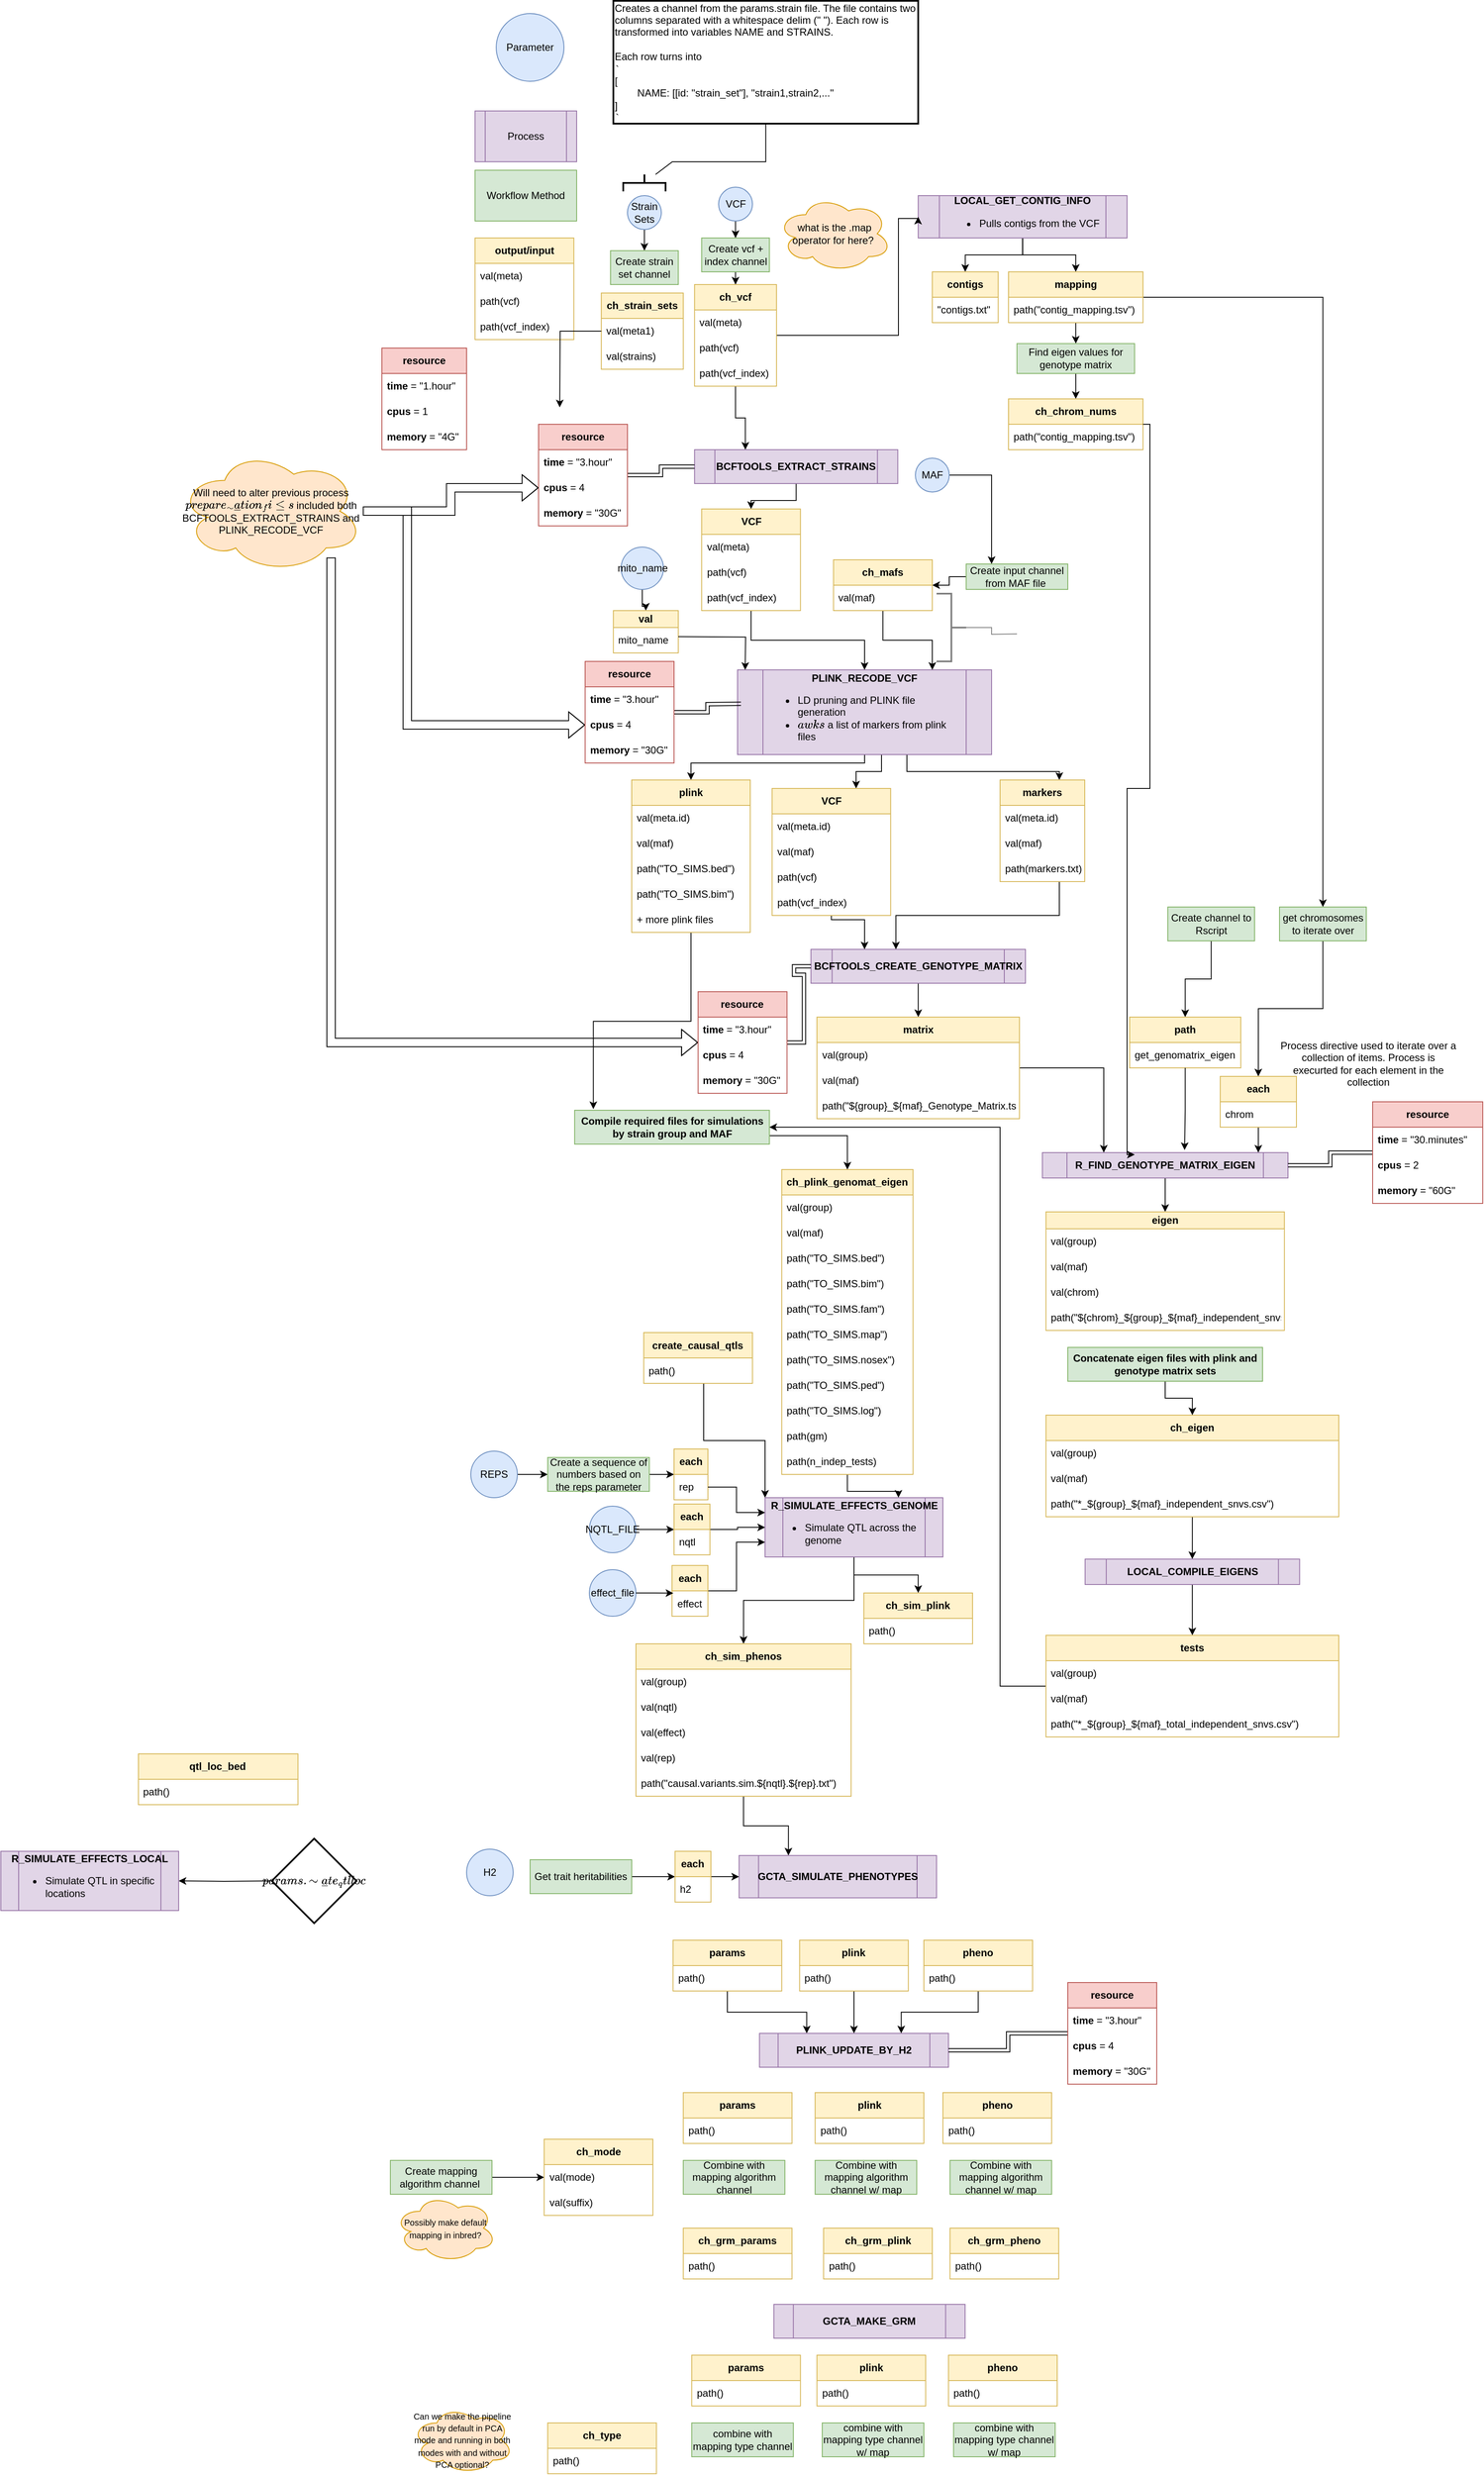 <mxfile version="26.1.1">
  <diagram name="Page-1" id="WXp-jvKm2aExzdUG5Ul-">
    <mxGraphModel dx="1559" dy="2065" grid="1" gridSize="10" guides="1" tooltips="1" connect="1" arrows="1" fold="1" page="1" pageScale="1" pageWidth="850" pageHeight="1100" math="0" shadow="0">
      <root>
        <mxCell id="0" />
        <mxCell id="1" parent="0" />
        <mxCell id="tfl8u_qfH08n0JBch6lA-1" value="Parameter" style="ellipse;whiteSpace=wrap;html=1;aspect=fixed;fillColor=#dae8fc;strokeColor=#6c8ebf;" parent="1" vertex="1">
          <mxGeometry x="-105" y="-205" width="80" height="80" as="geometry" />
        </mxCell>
        <mxCell id="tfl8u_qfH08n0JBch6lA-3" value="Process" style="shape=process;whiteSpace=wrap;html=1;backgroundOutline=1;fillColor=#e1d5e7;strokeColor=#9673a6;" parent="1" vertex="1">
          <mxGeometry x="-130" y="-90" width="120" height="60" as="geometry" />
        </mxCell>
        <mxCell id="3CVx5Jm3_QsHg7vw5lgU-6" style="edgeStyle=orthogonalEdgeStyle;rounded=0;orthogonalLoop=1;jettySize=auto;html=1;" parent="1" source="tfl8u_qfH08n0JBch6lA-9" target="3CVx5Jm3_QsHg7vw5lgU-4" edge="1">
          <mxGeometry relative="1" as="geometry" />
        </mxCell>
        <mxCell id="tfl8u_qfH08n0JBch6lA-9" value="VCF" style="ellipse;whiteSpace=wrap;html=1;aspect=fixed;fillColor=#dae8fc;strokeColor=#6c8ebf;" parent="1" vertex="1">
          <mxGeometry x="157.62" width="40" height="40" as="geometry" />
        </mxCell>
        <mxCell id="3CVx5Jm3_QsHg7vw5lgU-7" style="edgeStyle=orthogonalEdgeStyle;rounded=0;orthogonalLoop=1;jettySize=auto;html=1;entryX=0.5;entryY=0;entryDx=0;entryDy=0;exitX=0.5;exitY=1;exitDx=0;exitDy=0;" parent="1" source="tfl8u_qfH08n0JBch6lA-11" target="3CVx5Jm3_QsHg7vw5lgU-5" edge="1">
          <mxGeometry relative="1" as="geometry" />
        </mxCell>
        <mxCell id="tfl8u_qfH08n0JBch6lA-11" value="Strain Sets" style="ellipse;whiteSpace=wrap;html=1;aspect=fixed;fillColor=#dae8fc;strokeColor=#6c8ebf;" parent="1" vertex="1">
          <mxGeometry x="50.0" y="10" width="40" height="40" as="geometry" />
        </mxCell>
        <mxCell id="XsY-LeKuNgt0r7Ebs_Yy-25" style="edgeStyle=orthogonalEdgeStyle;rounded=0;orthogonalLoop=1;jettySize=auto;html=1;" parent="1" source="tfl8u_qfH08n0JBch6lA-12" target="XsY-LeKuNgt0r7Ebs_Yy-24" edge="1">
          <mxGeometry relative="1" as="geometry">
            <mxPoint x="620" y="300" as="targetPoint" />
            <Array as="points">
              <mxPoint x="480" y="340" />
            </Array>
          </mxGeometry>
        </mxCell>
        <mxCell id="tfl8u_qfH08n0JBch6lA-12" value="MAF" style="ellipse;whiteSpace=wrap;html=1;aspect=fixed;fillColor=#dae8fc;strokeColor=#6c8ebf;" parent="1" vertex="1">
          <mxGeometry x="390" y="320" width="40" height="40" as="geometry" />
        </mxCell>
        <mxCell id="_QfqmQh0OnsyM5n3OeXS-1" style="edgeStyle=orthogonalEdgeStyle;rounded=0;orthogonalLoop=1;jettySize=auto;html=1;entryX=0.5;entryY=0;entryDx=0;entryDy=0;" parent="1" source="tfl8u_qfH08n0JBch6lA-14" target="tfl8u_qfH08n0JBch6lA-44" edge="1">
          <mxGeometry relative="1" as="geometry" />
        </mxCell>
        <mxCell id="_QfqmQh0OnsyM5n3OeXS-3" style="edgeStyle=orthogonalEdgeStyle;rounded=0;orthogonalLoop=1;jettySize=auto;html=1;" parent="1" source="tfl8u_qfH08n0JBch6lA-14" target="tfl8u_qfH08n0JBch6lA-48" edge="1">
          <mxGeometry relative="1" as="geometry" />
        </mxCell>
        <mxCell id="tfl8u_qfH08n0JBch6lA-14" value="&lt;b&gt;LOCAL_GET_CONTIG_INFO&lt;/b&gt;&lt;div&gt;&lt;ul&gt;&lt;li style=&quot;text-align: left;&quot;&gt;Pulls contigs from the VCF&lt;/li&gt;&lt;/ul&gt;&lt;/div&gt;" style="shape=process;whiteSpace=wrap;html=1;backgroundOutline=1;fillColor=#e1d5e7;strokeColor=#9673a6;" parent="1" vertex="1">
          <mxGeometry x="393.33" y="10" width="246.67" height="50" as="geometry" />
        </mxCell>
        <mxCell id="3CVx5Jm3_QsHg7vw5lgU-10" style="edgeStyle=orthogonalEdgeStyle;rounded=0;orthogonalLoop=1;jettySize=auto;html=1;entryX=0.5;entryY=0;entryDx=0;entryDy=0;" parent="1" source="tfl8u_qfH08n0JBch6lA-16" target="XsY-LeKuNgt0r7Ebs_Yy-10" edge="1">
          <mxGeometry relative="1" as="geometry" />
        </mxCell>
        <mxCell id="tfl8u_qfH08n0JBch6lA-16" value="&lt;b&gt;BCFTOOLS_EXTRACT_STRAINS&lt;/b&gt;" style="shape=process;whiteSpace=wrap;html=1;backgroundOutline=1;fillColor=#e1d5e7;strokeColor=#9673a6;" parent="1" vertex="1">
          <mxGeometry x="129.22" y="310" width="240" height="40" as="geometry" />
        </mxCell>
        <mxCell id="KK3IfXrEJTluYurqrSSl-67" style="edgeStyle=orthogonalEdgeStyle;rounded=0;orthogonalLoop=1;jettySize=auto;html=1;" parent="1" source="tfl8u_qfH08n0JBch6lA-17" target="XsY-LeKuNgt0r7Ebs_Yy-31" edge="1">
          <mxGeometry relative="1" as="geometry">
            <Array as="points">
              <mxPoint x="330" y="680" />
              <mxPoint x="125" y="680" />
            </Array>
          </mxGeometry>
        </mxCell>
        <mxCell id="KK3IfXrEJTluYurqrSSl-68" style="edgeStyle=orthogonalEdgeStyle;rounded=0;orthogonalLoop=1;jettySize=auto;html=1;" parent="1" source="tfl8u_qfH08n0JBch6lA-17" target="XsY-LeKuNgt0r7Ebs_Yy-37" edge="1">
          <mxGeometry relative="1" as="geometry">
            <Array as="points">
              <mxPoint x="350" y="690" />
              <mxPoint x="320" y="690" />
            </Array>
          </mxGeometry>
        </mxCell>
        <mxCell id="KK3IfXrEJTluYurqrSSl-69" style="edgeStyle=orthogonalEdgeStyle;rounded=0;orthogonalLoop=1;jettySize=auto;html=1;" parent="1" source="tfl8u_qfH08n0JBch6lA-17" target="XsY-LeKuNgt0r7Ebs_Yy-42" edge="1">
          <mxGeometry relative="1" as="geometry">
            <Array as="points">
              <mxPoint x="380" y="690" />
              <mxPoint x="560" y="690" />
            </Array>
          </mxGeometry>
        </mxCell>
        <mxCell id="tfl8u_qfH08n0JBch6lA-17" value="&lt;b&gt;PLINK_RECODE_VCF&lt;/b&gt;&lt;div&gt;&lt;ul&gt;&lt;li style=&quot;text-align: left;&quot;&gt;&lt;span style=&quot;background-color: transparent; color: light-dark(rgb(0, 0, 0), rgb(255, 255, 255));&quot;&gt;LD pruning and PLINK file generation&lt;/span&gt;&lt;/li&gt;&lt;li style=&quot;text-align: left;&quot;&gt;&lt;span style=&quot;background-color: transparent; color: light-dark(rgb(0, 0, 0), rgb(255, 255, 255));&quot;&gt;&lt;i&gt;`awks`&lt;/i&gt; a list of markers from plink files&lt;/span&gt;&lt;/li&gt;&lt;/ul&gt;&lt;/div&gt;" style="shape=process;whiteSpace=wrap;html=1;backgroundOutline=1;fillColor=#e1d5e7;strokeColor=#9673a6;" parent="1" vertex="1">
          <mxGeometry x="180" y="570" width="300" height="100" as="geometry" />
        </mxCell>
        <mxCell id="KK3IfXrEJTluYurqrSSl-75" style="edgeStyle=orthogonalEdgeStyle;rounded=0;orthogonalLoop=1;jettySize=auto;html=1;" parent="1" source="tfl8u_qfH08n0JBch6lA-18" target="XsY-LeKuNgt0r7Ebs_Yy-59" edge="1">
          <mxGeometry relative="1" as="geometry" />
        </mxCell>
        <mxCell id="tfl8u_qfH08n0JBch6lA-18" value="&lt;b&gt;BCFTOOLS_CREATE_GENOTYPE_MATRIX&lt;/b&gt;" style="shape=process;whiteSpace=wrap;html=1;backgroundOutline=1;fillColor=#e1d5e7;strokeColor=#9673a6;" parent="1" vertex="1">
          <mxGeometry x="266.67" y="900" width="253.33" height="40" as="geometry" />
        </mxCell>
        <mxCell id="_QfqmQh0OnsyM5n3OeXS-9" style="edgeStyle=orthogonalEdgeStyle;rounded=0;orthogonalLoop=1;jettySize=auto;html=1;entryX=0.5;entryY=0;entryDx=0;entryDy=0;" parent="1" source="tfl8u_qfH08n0JBch6lA-19" target="XsY-LeKuNgt0r7Ebs_Yy-87" edge="1">
          <mxGeometry relative="1" as="geometry" />
        </mxCell>
        <mxCell id="tfl8u_qfH08n0JBch6lA-19" value="&lt;b&gt;R_FIND_GENOTYPE_MATRIX_EIGEN&lt;/b&gt;" style="shape=process;whiteSpace=wrap;html=1;backgroundOutline=1;fillColor=#e1d5e7;strokeColor=#9673a6;" parent="1" vertex="1">
          <mxGeometry x="540" y="1140" width="290" height="30" as="geometry" />
        </mxCell>
        <mxCell id="tfl8u_qfH08n0JBch6lA-44" value="&lt;b&gt;contigs&lt;/b&gt;" style="swimlane;fontStyle=0;childLayout=stackLayout;horizontal=1;startSize=30;horizontalStack=0;resizeParent=1;resizeParentMax=0;resizeLast=0;collapsible=1;marginBottom=0;whiteSpace=wrap;html=1;fillColor=#fff2cc;strokeColor=#d6b656;" parent="1" vertex="1">
          <mxGeometry x="410.0" y="100" width="77.78" height="60" as="geometry" />
        </mxCell>
        <mxCell id="tfl8u_qfH08n0JBch6lA-45" value="&quot;contigs.txt&quot;" style="text;strokeColor=none;fillColor=none;align=left;verticalAlign=middle;spacingLeft=4;spacingRight=4;overflow=hidden;points=[[0,0.5],[1,0.5]];portConstraint=eastwest;rotatable=0;whiteSpace=wrap;html=1;" parent="tfl8u_qfH08n0JBch6lA-44" vertex="1">
          <mxGeometry y="30" width="77.78" height="30" as="geometry" />
        </mxCell>
        <mxCell id="XsY-LeKuNgt0r7Ebs_Yy-82" value="" style="edgeStyle=orthogonalEdgeStyle;rounded=0;orthogonalLoop=1;jettySize=auto;html=1;" parent="1" source="tfl8u_qfH08n0JBch6lA-48" target="XsY-LeKuNgt0r7Ebs_Yy-78" edge="1">
          <mxGeometry relative="1" as="geometry" />
        </mxCell>
        <mxCell id="7jAztr7fGXg6BodNRMRE-3" style="edgeStyle=orthogonalEdgeStyle;rounded=0;orthogonalLoop=1;jettySize=auto;html=1;" parent="1" source="tfl8u_qfH08n0JBch6lA-48" target="7jAztr7fGXg6BodNRMRE-2" edge="1">
          <mxGeometry relative="1" as="geometry" />
        </mxCell>
        <mxCell id="tfl8u_qfH08n0JBch6lA-48" value="&lt;b&gt;mapping&lt;/b&gt;" style="swimlane;fontStyle=0;childLayout=stackLayout;horizontal=1;startSize=30;horizontalStack=0;resizeParent=1;resizeParentMax=0;resizeLast=0;collapsible=1;marginBottom=0;whiteSpace=wrap;html=1;fillColor=#fff2cc;strokeColor=#d6b656;" parent="1" vertex="1">
          <mxGeometry x="500" y="100" width="158.81" height="60" as="geometry" />
        </mxCell>
        <mxCell id="tfl8u_qfH08n0JBch6lA-49" value="path(&quot;contig_mapping.tsv&quot;)" style="text;strokeColor=none;fillColor=none;align=left;verticalAlign=middle;spacingLeft=4;spacingRight=4;overflow=hidden;points=[[0,0.5],[1,0.5]];portConstraint=eastwest;rotatable=0;whiteSpace=wrap;html=1;" parent="tfl8u_qfH08n0JBch6lA-48" vertex="1">
          <mxGeometry y="30" width="158.81" height="30" as="geometry" />
        </mxCell>
        <mxCell id="XsY-LeKuNgt0r7Ebs_Yy-17" style="edgeStyle=orthogonalEdgeStyle;rounded=0;orthogonalLoop=1;jettySize=auto;html=1;" parent="1" source="XsY-LeKuNgt0r7Ebs_Yy-10" target="tfl8u_qfH08n0JBch6lA-17" edge="1">
          <mxGeometry relative="1" as="geometry" />
        </mxCell>
        <mxCell id="XsY-LeKuNgt0r7Ebs_Yy-10" value="&lt;b&gt;VCF&lt;/b&gt;" style="swimlane;fontStyle=0;childLayout=stackLayout;horizontal=1;startSize=30;horizontalStack=0;resizeParent=1;resizeParentMax=0;resizeLast=0;collapsible=1;marginBottom=0;whiteSpace=wrap;html=1;fillColor=#fff2cc;strokeColor=#d6b656;" parent="1" vertex="1">
          <mxGeometry x="137.62" y="380" width="116.67" height="120" as="geometry" />
        </mxCell>
        <mxCell id="XsY-LeKuNgt0r7Ebs_Yy-11" value="val(meta)" style="text;strokeColor=none;fillColor=none;align=left;verticalAlign=middle;spacingLeft=4;spacingRight=4;overflow=hidden;points=[[0,0.5],[1,0.5]];portConstraint=eastwest;rotatable=0;whiteSpace=wrap;html=1;" parent="XsY-LeKuNgt0r7Ebs_Yy-10" vertex="1">
          <mxGeometry y="30" width="116.67" height="30" as="geometry" />
        </mxCell>
        <mxCell id="XsY-LeKuNgt0r7Ebs_Yy-12" value="path(vcf)" style="text;strokeColor=none;fillColor=none;align=left;verticalAlign=middle;spacingLeft=4;spacingRight=4;overflow=hidden;points=[[0,0.5],[1,0.5]];portConstraint=eastwest;rotatable=0;whiteSpace=wrap;html=1;" parent="XsY-LeKuNgt0r7Ebs_Yy-10" vertex="1">
          <mxGeometry y="60" width="116.67" height="30" as="geometry" />
        </mxCell>
        <mxCell id="XsY-LeKuNgt0r7Ebs_Yy-13" value="path(vcf_index)" style="text;strokeColor=none;fillColor=none;align=left;verticalAlign=middle;spacingLeft=4;spacingRight=4;overflow=hidden;points=[[0,0.5],[1,0.5]];portConstraint=eastwest;rotatable=0;whiteSpace=wrap;html=1;" parent="XsY-LeKuNgt0r7Ebs_Yy-10" vertex="1">
          <mxGeometry y="90" width="116.67" height="30" as="geometry" />
        </mxCell>
        <mxCell id="XsY-LeKuNgt0r7Ebs_Yy-19" value="Workflow Method" style="rounded=0;whiteSpace=wrap;html=1;fillColor=#d5e8d4;strokeColor=#82b366;" parent="1" vertex="1">
          <mxGeometry x="-130" y="-20" width="120" height="60" as="geometry" />
        </mxCell>
        <mxCell id="KK3IfXrEJTluYurqrSSl-62" style="edgeStyle=orthogonalEdgeStyle;rounded=0;orthogonalLoop=1;jettySize=auto;html=1;entryX=0.5;entryY=0;entryDx=0;entryDy=0;" parent="1" source="XsY-LeKuNgt0r7Ebs_Yy-27" target="KK3IfXrEJTluYurqrSSl-60" edge="1">
          <mxGeometry relative="1" as="geometry" />
        </mxCell>
        <mxCell id="XsY-LeKuNgt0r7Ebs_Yy-27" value="mito_name" style="ellipse;whiteSpace=wrap;html=1;aspect=fixed;fillColor=#dae8fc;strokeColor=#6c8ebf;" parent="1" vertex="1">
          <mxGeometry x="42.5" y="425" width="50" height="50" as="geometry" />
        </mxCell>
        <mxCell id="_QfqmQh0OnsyM5n3OeXS-17" style="edgeStyle=orthogonalEdgeStyle;rounded=0;orthogonalLoop=1;jettySize=auto;html=1;entryX=0.096;entryY=-0.035;entryDx=0;entryDy=0;entryPerimeter=0;" parent="1" source="XsY-LeKuNgt0r7Ebs_Yy-31" target="3CVx5Jm3_QsHg7vw5lgU-87" edge="1">
          <mxGeometry relative="1" as="geometry" />
        </mxCell>
        <mxCell id="XsY-LeKuNgt0r7Ebs_Yy-31" value="&lt;b&gt;plink&lt;/b&gt;" style="swimlane;fontStyle=0;childLayout=stackLayout;horizontal=1;startSize=30;horizontalStack=0;resizeParent=1;resizeParentMax=0;resizeLast=0;collapsible=1;marginBottom=0;whiteSpace=wrap;html=1;fillColor=#fff2cc;strokeColor=#d6b656;" parent="1" vertex="1">
          <mxGeometry x="55" y="700" width="140" height="180" as="geometry" />
        </mxCell>
        <mxCell id="XsY-LeKuNgt0r7Ebs_Yy-32" value="val(meta.id)" style="text;strokeColor=none;fillColor=none;align=left;verticalAlign=middle;spacingLeft=4;spacingRight=4;overflow=hidden;points=[[0,0.5],[1,0.5]];portConstraint=eastwest;rotatable=0;whiteSpace=wrap;html=1;" parent="XsY-LeKuNgt0r7Ebs_Yy-31" vertex="1">
          <mxGeometry y="30" width="140" height="30" as="geometry" />
        </mxCell>
        <mxCell id="XsY-LeKuNgt0r7Ebs_Yy-33" value="val(maf)" style="text;strokeColor=none;fillColor=none;align=left;verticalAlign=middle;spacingLeft=4;spacingRight=4;overflow=hidden;points=[[0,0.5],[1,0.5]];portConstraint=eastwest;rotatable=0;whiteSpace=wrap;html=1;" parent="XsY-LeKuNgt0r7Ebs_Yy-31" vertex="1">
          <mxGeometry y="60" width="140" height="30" as="geometry" />
        </mxCell>
        <mxCell id="XsY-LeKuNgt0r7Ebs_Yy-34" value="path(&quot;TO_SIMS.bed&quot;)" style="text;strokeColor=none;fillColor=none;align=left;verticalAlign=middle;spacingLeft=4;spacingRight=4;overflow=hidden;points=[[0,0.5],[1,0.5]];portConstraint=eastwest;rotatable=0;whiteSpace=wrap;html=1;" parent="XsY-LeKuNgt0r7Ebs_Yy-31" vertex="1">
          <mxGeometry y="90" width="140" height="30" as="geometry" />
        </mxCell>
        <UserObject label="&lt;span style=&quot;color: rgb(0, 0, 0); font-family: Helvetica; font-size: 12px; font-style: normal; font-variant-ligatures: normal; font-variant-caps: normal; font-weight: 400; letter-spacing: normal; orphans: 2; text-align: left; text-indent: 0px; text-transform: none; widows: 2; word-spacing: 0px; -webkit-text-stroke-width: 0px; white-space: normal; background-color: rgb(251, 251, 251); text-decoration-thickness: initial; text-decoration-style: initial; text-decoration-color: initial; display: inline !important; float: none;&quot;&gt;path(&quot;TO_SIMS.bim&quot;)&lt;/span&gt;" link="&lt;meta charset=&quot;utf-8&quot;&gt;&lt;span style=&quot;color: rgb(0, 0, 0); font-family: Helvetica; font-size: 12px; font-style: normal; font-variant-ligatures: normal; font-variant-caps: normal; font-weight: 400; letter-spacing: normal; orphans: 2; text-align: left; text-indent: 0px; text-transform: none; widows: 2; word-spacing: 0px; -webkit-text-stroke-width: 0px; white-space: normal; background-color: rgb(251, 251, 251); text-decoration-thickness: initial; text-decoration-style: initial; text-decoration-color: initial; display: inline !important; float: none;&quot;&gt;path(&quot;TO_SIMS.bed&quot;)&lt;/span&gt;" id="XsY-LeKuNgt0r7Ebs_Yy-35">
          <mxCell style="text;strokeColor=none;fillColor=none;align=left;verticalAlign=middle;spacingLeft=4;spacingRight=4;overflow=hidden;points=[[0,0.5],[1,0.5]];portConstraint=eastwest;rotatable=0;whiteSpace=wrap;html=1;" parent="XsY-LeKuNgt0r7Ebs_Yy-31" vertex="1">
            <mxGeometry y="120" width="140" height="30" as="geometry" />
          </mxCell>
        </UserObject>
        <mxCell id="XsY-LeKuNgt0r7Ebs_Yy-36" value="+ more plink files" style="text;strokeColor=none;fillColor=none;align=left;verticalAlign=middle;spacingLeft=4;spacingRight=4;overflow=hidden;points=[[0,0.5],[1,0.5]];portConstraint=eastwest;rotatable=0;whiteSpace=wrap;html=1;" parent="XsY-LeKuNgt0r7Ebs_Yy-31" vertex="1">
          <mxGeometry y="150" width="140" height="30" as="geometry" />
        </mxCell>
        <mxCell id="KK3IfXrEJTluYurqrSSl-73" style="edgeStyle=orthogonalEdgeStyle;rounded=0;orthogonalLoop=1;jettySize=auto;html=1;" parent="1" source="XsY-LeKuNgt0r7Ebs_Yy-37" target="tfl8u_qfH08n0JBch6lA-18" edge="1">
          <mxGeometry relative="1" as="geometry">
            <Array as="points">
              <mxPoint x="291" y="865" />
              <mxPoint x="330" y="865" />
            </Array>
          </mxGeometry>
        </mxCell>
        <mxCell id="XsY-LeKuNgt0r7Ebs_Yy-37" value="&lt;b&gt;VCF&lt;/b&gt;" style="swimlane;fontStyle=0;childLayout=stackLayout;horizontal=1;startSize=30;horizontalStack=0;resizeParent=1;resizeParentMax=0;resizeLast=0;collapsible=1;marginBottom=0;whiteSpace=wrap;html=1;fillColor=#fff2cc;strokeColor=#d6b656;" parent="1" vertex="1">
          <mxGeometry x="220.8" y="710" width="140" height="150" as="geometry" />
        </mxCell>
        <mxCell id="XsY-LeKuNgt0r7Ebs_Yy-38" value="val(meta.id)" style="text;strokeColor=none;fillColor=none;align=left;verticalAlign=middle;spacingLeft=4;spacingRight=4;overflow=hidden;points=[[0,0.5],[1,0.5]];portConstraint=eastwest;rotatable=0;whiteSpace=wrap;html=1;" parent="XsY-LeKuNgt0r7Ebs_Yy-37" vertex="1">
          <mxGeometry y="30" width="140" height="30" as="geometry" />
        </mxCell>
        <mxCell id="XsY-LeKuNgt0r7Ebs_Yy-39" value="val(maf)" style="text;strokeColor=none;fillColor=none;align=left;verticalAlign=middle;spacingLeft=4;spacingRight=4;overflow=hidden;points=[[0,0.5],[1,0.5]];portConstraint=eastwest;rotatable=0;whiteSpace=wrap;html=1;" parent="XsY-LeKuNgt0r7Ebs_Yy-37" vertex="1">
          <mxGeometry y="60" width="140" height="30" as="geometry" />
        </mxCell>
        <mxCell id="KK3IfXrEJTluYurqrSSl-76" value="path(vcf)" style="text;strokeColor=none;fillColor=none;align=left;verticalAlign=middle;spacingLeft=4;spacingRight=4;overflow=hidden;points=[[0,0.5],[1,0.5]];portConstraint=eastwest;rotatable=0;whiteSpace=wrap;html=1;" parent="XsY-LeKuNgt0r7Ebs_Yy-37" vertex="1">
          <mxGeometry y="90" width="140" height="30" as="geometry" />
        </mxCell>
        <mxCell id="XsY-LeKuNgt0r7Ebs_Yy-40" value="path(vcf_index)" style="text;strokeColor=none;fillColor=none;align=left;verticalAlign=middle;spacingLeft=4;spacingRight=4;overflow=hidden;points=[[0,0.5],[1,0.5]];portConstraint=eastwest;rotatable=0;whiteSpace=wrap;html=1;" parent="XsY-LeKuNgt0r7Ebs_Yy-37" vertex="1">
          <mxGeometry y="120" width="140" height="30" as="geometry" />
        </mxCell>
        <mxCell id="KK3IfXrEJTluYurqrSSl-74" style="edgeStyle=orthogonalEdgeStyle;rounded=0;orthogonalLoop=1;jettySize=auto;html=1;" parent="1" source="XsY-LeKuNgt0r7Ebs_Yy-42" target="tfl8u_qfH08n0JBch6lA-18" edge="1">
          <mxGeometry relative="1" as="geometry">
            <Array as="points">
              <mxPoint x="560" y="860" />
              <mxPoint x="367" y="860" />
            </Array>
          </mxGeometry>
        </mxCell>
        <mxCell id="XsY-LeKuNgt0r7Ebs_Yy-42" value="&lt;b&gt;markers&lt;/b&gt;" style="swimlane;fontStyle=0;childLayout=stackLayout;horizontal=1;startSize=30;horizontalStack=0;resizeParent=1;resizeParentMax=0;resizeLast=0;collapsible=1;marginBottom=0;whiteSpace=wrap;html=1;fillColor=#fff2cc;strokeColor=#d6b656;" parent="1" vertex="1">
          <mxGeometry x="490" y="700" width="100" height="120" as="geometry" />
        </mxCell>
        <mxCell id="XsY-LeKuNgt0r7Ebs_Yy-43" value="val(meta.id)" style="text;strokeColor=none;fillColor=none;align=left;verticalAlign=middle;spacingLeft=4;spacingRight=4;overflow=hidden;points=[[0,0.5],[1,0.5]];portConstraint=eastwest;rotatable=0;whiteSpace=wrap;html=1;" parent="XsY-LeKuNgt0r7Ebs_Yy-42" vertex="1">
          <mxGeometry y="30" width="100" height="30" as="geometry" />
        </mxCell>
        <mxCell id="XsY-LeKuNgt0r7Ebs_Yy-44" value="val(maf)" style="text;strokeColor=none;fillColor=none;align=left;verticalAlign=middle;spacingLeft=4;spacingRight=4;overflow=hidden;points=[[0,0.5],[1,0.5]];portConstraint=eastwest;rotatable=0;whiteSpace=wrap;html=1;" parent="XsY-LeKuNgt0r7Ebs_Yy-42" vertex="1">
          <mxGeometry y="60" width="100" height="30" as="geometry" />
        </mxCell>
        <mxCell id="XsY-LeKuNgt0r7Ebs_Yy-45" value="path(markers.txt)" style="text;strokeColor=none;fillColor=none;align=left;verticalAlign=middle;spacingLeft=4;spacingRight=4;overflow=hidden;points=[[0,0.5],[1,0.5]];portConstraint=eastwest;rotatable=0;whiteSpace=wrap;html=1;" parent="XsY-LeKuNgt0r7Ebs_Yy-42" vertex="1">
          <mxGeometry y="90" width="100" height="30" as="geometry" />
        </mxCell>
        <mxCell id="3CVx5Jm3_QsHg7vw5lgU-55" style="edgeStyle=orthogonalEdgeStyle;rounded=0;orthogonalLoop=1;jettySize=auto;html=1;entryX=0.25;entryY=0;entryDx=0;entryDy=0;" parent="1" source="XsY-LeKuNgt0r7Ebs_Yy-59" target="tfl8u_qfH08n0JBch6lA-19" edge="1">
          <mxGeometry relative="1" as="geometry" />
        </mxCell>
        <mxCell id="XsY-LeKuNgt0r7Ebs_Yy-59" value="&lt;b&gt;matrix&lt;/b&gt;" style="swimlane;fontStyle=0;childLayout=stackLayout;horizontal=1;startSize=30;horizontalStack=0;resizeParent=1;resizeParentMax=0;resizeLast=0;collapsible=1;marginBottom=0;whiteSpace=wrap;html=1;fillColor=#fff2cc;strokeColor=#d6b656;" parent="1" vertex="1">
          <mxGeometry x="273.76" y="980" width="239.16" height="120" as="geometry" />
        </mxCell>
        <mxCell id="XsY-LeKuNgt0r7Ebs_Yy-60" value="val(group&lt;span style=&quot;background-color: transparent; color: light-dark(rgb(0, 0, 0), rgb(255, 255, 255));&quot;&gt;)&lt;/span&gt;" style="text;strokeColor=none;fillColor=none;align=left;verticalAlign=middle;spacingLeft=4;spacingRight=4;overflow=hidden;points=[[0,0.5],[1,0.5]];portConstraint=eastwest;rotatable=0;whiteSpace=wrap;html=1;" parent="XsY-LeKuNgt0r7Ebs_Yy-59" vertex="1">
          <mxGeometry y="30" width="239.16" height="30" as="geometry" />
        </mxCell>
        <mxCell id="XsY-LeKuNgt0r7Ebs_Yy-61" value="val(maf)" style="text;strokeColor=none;fillColor=none;align=left;verticalAlign=middle;spacingLeft=4;spacingRight=4;overflow=hidden;points=[[0,0.5],[1,0.5]];portConstraint=eastwest;rotatable=0;whiteSpace=wrap;html=1;" parent="XsY-LeKuNgt0r7Ebs_Yy-59" vertex="1">
          <mxGeometry y="60" width="239.16" height="30" as="geometry" />
        </mxCell>
        <mxCell id="XsY-LeKuNgt0r7Ebs_Yy-62" value="path(&quot;${group}_${maf}_Genotype_Matrix.tsv&quot;)" style="text;strokeColor=none;fillColor=none;align=left;verticalAlign=middle;spacingLeft=4;spacingRight=4;overflow=hidden;points=[[0,0.5],[1,0.5]];portConstraint=eastwest;rotatable=0;whiteSpace=wrap;html=1;" parent="XsY-LeKuNgt0r7Ebs_Yy-59" vertex="1">
          <mxGeometry y="90" width="239.16" height="30" as="geometry" />
        </mxCell>
        <mxCell id="KK3IfXrEJTluYurqrSSl-80" style="edgeStyle=orthogonalEdgeStyle;rounded=0;orthogonalLoop=1;jettySize=auto;html=1;" parent="1" source="XsY-LeKuNgt0r7Ebs_Yy-64" target="XsY-LeKuNgt0r7Ebs_Yy-66" edge="1">
          <mxGeometry relative="1" as="geometry" />
        </mxCell>
        <mxCell id="XsY-LeKuNgt0r7Ebs_Yy-64" value="Create channel to Rscript" style="rounded=0;whiteSpace=wrap;html=1;fillColor=#d5e8d4;strokeColor=#82b366;align=center;" parent="1" vertex="1">
          <mxGeometry x="688.1" y="850" width="102.5" height="40" as="geometry" />
        </mxCell>
        <mxCell id="3CVx5Jm3_QsHg7vw5lgU-59" value="" style="edgeStyle=orthogonalEdgeStyle;rounded=0;orthogonalLoop=1;jettySize=auto;html=1;" parent="1" source="XsY-LeKuNgt0r7Ebs_Yy-72" target="tfl8u_qfH08n0JBch6lA-19" edge="1">
          <mxGeometry relative="1" as="geometry">
            <Array as="points">
              <mxPoint x="760" y="1070" />
            </Array>
          </mxGeometry>
        </mxCell>
        <mxCell id="XsY-LeKuNgt0r7Ebs_Yy-72" value="&lt;b&gt;each&lt;/b&gt;" style="swimlane;fontStyle=0;childLayout=stackLayout;horizontal=1;startSize=30;horizontalStack=0;resizeParent=1;resizeParentMax=0;resizeLast=0;collapsible=1;marginBottom=0;whiteSpace=wrap;html=1;fillColor=#fff2cc;strokeColor=#d6b656;" parent="1" vertex="1">
          <mxGeometry x="750" y="1050" width="90" height="60" as="geometry" />
        </mxCell>
        <mxCell id="XsY-LeKuNgt0r7Ebs_Yy-73" value="chrom" style="text;strokeColor=none;fillColor=none;align=left;verticalAlign=middle;spacingLeft=4;spacingRight=4;overflow=hidden;points=[[0,0.5],[1,0.5]];portConstraint=eastwest;rotatable=0;whiteSpace=wrap;html=1;" parent="XsY-LeKuNgt0r7Ebs_Yy-72" vertex="1">
          <mxGeometry y="30" width="90" height="30" as="geometry" />
        </mxCell>
        <mxCell id="KK3IfXrEJTluYurqrSSl-89" style="edgeStyle=orthogonalEdgeStyle;rounded=0;orthogonalLoop=1;jettySize=auto;html=1;entryX=0.5;entryY=0;entryDx=0;entryDy=0;" parent="1" source="XsY-LeKuNgt0r7Ebs_Yy-78" target="KK3IfXrEJTluYurqrSSl-87" edge="1">
          <mxGeometry relative="1" as="geometry" />
        </mxCell>
        <mxCell id="XsY-LeKuNgt0r7Ebs_Yy-78" value="Find eigen values for genotype matrix" style="rounded=0;whiteSpace=wrap;html=1;fillColor=#d5e8d4;strokeColor=#82b366;" parent="1" vertex="1">
          <mxGeometry x="509.96" y="184.7" width="138.9" height="35.3" as="geometry" />
        </mxCell>
        <mxCell id="XsY-LeKuNgt0r7Ebs_Yy-87" value="&lt;b&gt;eigen&lt;/b&gt;" style="swimlane;fontStyle=0;childLayout=stackLayout;horizontal=1;startSize=20;horizontalStack=0;resizeParent=1;resizeParentMax=0;resizeLast=0;collapsible=1;marginBottom=0;whiteSpace=wrap;html=1;fillColor=#fff2cc;strokeColor=#d6b656;" parent="1" vertex="1">
          <mxGeometry x="544.2" y="1210" width="281.6" height="140" as="geometry" />
        </mxCell>
        <mxCell id="XsY-LeKuNgt0r7Ebs_Yy-88" value="val(group&lt;span style=&quot;background-color: transparent; color: light-dark(rgb(0, 0, 0), rgb(255, 255, 255));&quot;&gt;)&lt;/span&gt;" style="text;align=left;verticalAlign=middle;spacingLeft=4;spacingRight=4;overflow=hidden;points=[[0,0.5],[1,0.5]];portConstraint=eastwest;rotatable=0;whiteSpace=wrap;html=1;" parent="XsY-LeKuNgt0r7Ebs_Yy-87" vertex="1">
          <mxGeometry y="20" width="281.6" height="30" as="geometry" />
        </mxCell>
        <mxCell id="XsY-LeKuNgt0r7Ebs_Yy-89" value="val(maf)" style="text;strokeColor=none;fillColor=none;align=left;verticalAlign=middle;spacingLeft=4;spacingRight=4;overflow=hidden;points=[[0,0.5],[1,0.5]];portConstraint=eastwest;rotatable=0;whiteSpace=wrap;html=1;" parent="XsY-LeKuNgt0r7Ebs_Yy-87" vertex="1">
          <mxGeometry y="50" width="281.6" height="30" as="geometry" />
        </mxCell>
        <mxCell id="XsY-LeKuNgt0r7Ebs_Yy-90" value="val(chrom)" style="text;strokeColor=none;fillColor=none;align=left;verticalAlign=middle;spacingLeft=4;spacingRight=4;overflow=hidden;points=[[0,0.5],[1,0.5]];portConstraint=eastwest;rotatable=0;whiteSpace=wrap;html=1;" parent="XsY-LeKuNgt0r7Ebs_Yy-87" vertex="1">
          <mxGeometry y="80" width="281.6" height="30" as="geometry" />
        </mxCell>
        <mxCell id="XsY-LeKuNgt0r7Ebs_Yy-92" value="path(&quot;${chrom}_${group}_${maf}_independent_snvs.csv&quot;" style="text;strokeColor=none;fillColor=none;align=left;verticalAlign=middle;spacingLeft=4;spacingRight=4;overflow=hidden;points=[[0,0.5],[1,0.5]];portConstraint=eastwest;rotatable=0;whiteSpace=wrap;html=1;" parent="XsY-LeKuNgt0r7Ebs_Yy-87" vertex="1">
          <mxGeometry y="110" width="281.6" height="30" as="geometry" />
        </mxCell>
        <mxCell id="KK3IfXrEJTluYurqrSSl-85" style="edgeStyle=orthogonalEdgeStyle;rounded=0;orthogonalLoop=1;jettySize=auto;html=1;" parent="1" source="3CVx5Jm3_QsHg7vw5lgU-4" target="KK3IfXrEJTluYurqrSSl-48" edge="1">
          <mxGeometry relative="1" as="geometry" />
        </mxCell>
        <mxCell id="3CVx5Jm3_QsHg7vw5lgU-4" value="Create vcf + index channel" style="rounded=0;whiteSpace=wrap;html=1;fillColor=#d5e8d4;strokeColor=#82b366;" parent="1" vertex="1">
          <mxGeometry x="137.62" y="60" width="80" height="40" as="geometry" />
        </mxCell>
        <mxCell id="3CVx5Jm3_QsHg7vw5lgU-5" value="Create strain set channel" style="rounded=0;whiteSpace=wrap;html=1;fillColor=#d5e8d4;strokeColor=#82b366;" parent="1" vertex="1">
          <mxGeometry x="30.0" y="75" width="80" height="40" as="geometry" />
        </mxCell>
        <mxCell id="3CVx5Jm3_QsHg7vw5lgU-11" value="&lt;b&gt;output/input&lt;/b&gt;" style="swimlane;fontStyle=0;childLayout=stackLayout;horizontal=1;startSize=30;horizontalStack=0;resizeParent=1;resizeParentMax=0;resizeLast=0;collapsible=1;marginBottom=0;whiteSpace=wrap;html=1;fillColor=#fff2cc;strokeColor=#d6b656;" parent="1" vertex="1">
          <mxGeometry x="-130" y="60" width="116.67" height="120" as="geometry" />
        </mxCell>
        <mxCell id="3CVx5Jm3_QsHg7vw5lgU-12" value="val(meta)" style="text;strokeColor=none;fillColor=none;align=left;verticalAlign=middle;spacingLeft=4;spacingRight=4;overflow=hidden;points=[[0,0.5],[1,0.5]];portConstraint=eastwest;rotatable=0;whiteSpace=wrap;html=1;" parent="3CVx5Jm3_QsHg7vw5lgU-11" vertex="1">
          <mxGeometry y="30" width="116.67" height="30" as="geometry" />
        </mxCell>
        <mxCell id="3CVx5Jm3_QsHg7vw5lgU-13" value="path(vcf)" style="text;strokeColor=none;fillColor=none;align=left;verticalAlign=middle;spacingLeft=4;spacingRight=4;overflow=hidden;points=[[0,0.5],[1,0.5]];portConstraint=eastwest;rotatable=0;whiteSpace=wrap;html=1;" parent="3CVx5Jm3_QsHg7vw5lgU-11" vertex="1">
          <mxGeometry y="60" width="116.67" height="30" as="geometry" />
        </mxCell>
        <mxCell id="3CVx5Jm3_QsHg7vw5lgU-14" value="path(vcf_index)" style="text;strokeColor=none;fillColor=none;align=left;verticalAlign=middle;spacingLeft=4;spacingRight=4;overflow=hidden;points=[[0,0.5],[1,0.5]];portConstraint=eastwest;rotatable=0;whiteSpace=wrap;html=1;" parent="3CVx5Jm3_QsHg7vw5lgU-11" vertex="1">
          <mxGeometry y="90" width="116.67" height="30" as="geometry" />
        </mxCell>
        <mxCell id="3CVx5Jm3_QsHg7vw5lgU-26" style="edgeStyle=orthogonalEdgeStyle;rounded=0;orthogonalLoop=1;jettySize=auto;html=1;" parent="1" source="XsY-LeKuNgt0r7Ebs_Yy-24" target="3CVx5Jm3_QsHg7vw5lgU-22" edge="1">
          <mxGeometry relative="1" as="geometry" />
        </mxCell>
        <mxCell id="XsY-LeKuNgt0r7Ebs_Yy-24" value="Create input channel from MAF file&lt;b&gt;&amp;nbsp;&lt;/b&gt;" style="rounded=0;whiteSpace=wrap;html=1;fillColor=#d5e8d4;strokeColor=#82b366;" parent="1" vertex="1">
          <mxGeometry x="450" y="445" width="120" height="30" as="geometry" />
        </mxCell>
        <mxCell id="3CVx5Jm3_QsHg7vw5lgU-27" style="edgeStyle=orthogonalEdgeStyle;rounded=0;orthogonalLoop=1;jettySize=auto;html=1;" parent="1" source="3CVx5Jm3_QsHg7vw5lgU-22" target="tfl8u_qfH08n0JBch6lA-17" edge="1">
          <mxGeometry relative="1" as="geometry">
            <Array as="points">
              <mxPoint x="352" y="535" />
              <mxPoint x="410" y="535" />
            </Array>
          </mxGeometry>
        </mxCell>
        <mxCell id="3CVx5Jm3_QsHg7vw5lgU-22" value="&lt;b&gt;ch_mafs&lt;/b&gt;" style="swimlane;fontStyle=0;childLayout=stackLayout;horizontal=1;startSize=30;horizontalStack=0;resizeParent=1;resizeParentMax=0;resizeLast=0;collapsible=1;marginBottom=0;whiteSpace=wrap;html=1;fillColor=#fff2cc;strokeColor=#d6b656;" parent="1" vertex="1">
          <mxGeometry x="293.33" y="440" width="116.67" height="60" as="geometry" />
        </mxCell>
        <mxCell id="3CVx5Jm3_QsHg7vw5lgU-23" value="val(maf)" style="text;strokeColor=none;fillColor=none;align=left;verticalAlign=middle;spacingLeft=4;spacingRight=4;overflow=hidden;points=[[0,0.5],[1,0.5]];portConstraint=eastwest;rotatable=0;whiteSpace=wrap;html=1;" parent="3CVx5Jm3_QsHg7vw5lgU-22" vertex="1">
          <mxGeometry y="30" width="116.67" height="30" as="geometry" />
        </mxCell>
        <mxCell id="3CVx5Jm3_QsHg7vw5lgU-57" value="Process directive used to iterate over a collection of items. Process is execurted for each element in the collection" style="text;html=1;align=center;verticalAlign=middle;whiteSpace=wrap;rounded=0;" parent="1" vertex="1">
          <mxGeometry x="820" y="1020" width="210" height="30" as="geometry" />
        </mxCell>
        <mxCell id="_QfqmQh0OnsyM5n3OeXS-11" style="edgeStyle=orthogonalEdgeStyle;rounded=0;orthogonalLoop=1;jettySize=auto;html=1;" parent="1" source="3CVx5Jm3_QsHg7vw5lgU-62" target="3CVx5Jm3_QsHg7vw5lgU-67" edge="1">
          <mxGeometry relative="1" as="geometry" />
        </mxCell>
        <mxCell id="3CVx5Jm3_QsHg7vw5lgU-62" value="&lt;b&gt;ch_eigen&lt;/b&gt;" style="swimlane;fontStyle=0;childLayout=stackLayout;horizontal=1;startSize=30;horizontalStack=0;resizeParent=1;resizeParentMax=0;resizeLast=0;collapsible=1;marginBottom=0;whiteSpace=wrap;html=1;fillColor=#fff2cc;strokeColor=#d6b656;" parent="1" vertex="1">
          <mxGeometry x="544.2" y="1450" width="345.8" height="120" as="geometry" />
        </mxCell>
        <mxCell id="3CVx5Jm3_QsHg7vw5lgU-63" value="val(group&lt;span style=&quot;background-color: transparent; color: light-dark(rgb(0, 0, 0), rgb(255, 255, 255));&quot;&gt;)&lt;/span&gt;" style="text;align=left;verticalAlign=middle;spacingLeft=4;spacingRight=4;overflow=hidden;points=[[0,0.5],[1,0.5]];portConstraint=eastwest;rotatable=0;whiteSpace=wrap;html=1;" parent="3CVx5Jm3_QsHg7vw5lgU-62" vertex="1">
          <mxGeometry y="30" width="345.8" height="30" as="geometry" />
        </mxCell>
        <mxCell id="3CVx5Jm3_QsHg7vw5lgU-64" value="val(maf)" style="text;strokeColor=none;fillColor=none;align=left;verticalAlign=middle;spacingLeft=4;spacingRight=4;overflow=hidden;points=[[0,0.5],[1,0.5]];portConstraint=eastwest;rotatable=0;whiteSpace=wrap;html=1;" parent="3CVx5Jm3_QsHg7vw5lgU-62" vertex="1">
          <mxGeometry y="60" width="345.8" height="30" as="geometry" />
        </mxCell>
        <mxCell id="3CVx5Jm3_QsHg7vw5lgU-66" value="path(&quot;*_${group}_${maf}_independent_snvs.csv&quot;)" style="text;strokeColor=none;fillColor=none;align=left;verticalAlign=middle;spacingLeft=4;spacingRight=4;overflow=hidden;points=[[0,0.5],[1,0.5]];portConstraint=eastwest;rotatable=0;whiteSpace=wrap;html=1;" parent="3CVx5Jm3_QsHg7vw5lgU-62" vertex="1">
          <mxGeometry y="90" width="345.8" height="30" as="geometry" />
        </mxCell>
        <mxCell id="7jAztr7fGXg6BodNRMRE-5" style="edgeStyle=orthogonalEdgeStyle;rounded=0;orthogonalLoop=1;jettySize=auto;html=1;" parent="1" source="3CVx5Jm3_QsHg7vw5lgU-67" target="_QfqmQh0OnsyM5n3OeXS-13" edge="1">
          <mxGeometry relative="1" as="geometry" />
        </mxCell>
        <mxCell id="3CVx5Jm3_QsHg7vw5lgU-67" value="&lt;b&gt;LOCAL_COMPILE_EIGENS&lt;/b&gt;" style="shape=process;whiteSpace=wrap;html=1;backgroundOutline=1;fillColor=#e1d5e7;strokeColor=#9673a6;" parent="1" vertex="1">
          <mxGeometry x="590.43" y="1620" width="253.33" height="30" as="geometry" />
        </mxCell>
        <mxCell id="yIZXlHAhiK1kvr7HeIS7-51" style="edgeStyle=orthogonalEdgeStyle;rounded=0;orthogonalLoop=1;jettySize=auto;html=1;entryX=0.75;entryY=0;entryDx=0;entryDy=0;" parent="1" source="3CVx5Jm3_QsHg7vw5lgU-82" target="KK3IfXrEJTluYurqrSSl-6" edge="1">
          <mxGeometry relative="1" as="geometry" />
        </mxCell>
        <mxCell id="3CVx5Jm3_QsHg7vw5lgU-82" value="&lt;b&gt;ch_plink_genomat_eigen&lt;/b&gt;" style="swimlane;fontStyle=0;childLayout=stackLayout;horizontal=1;startSize=30;horizontalStack=0;resizeParent=1;resizeParentMax=0;resizeLast=0;collapsible=1;marginBottom=0;whiteSpace=wrap;html=1;fillColor=#fff2cc;strokeColor=#d6b656;" parent="1" vertex="1">
          <mxGeometry x="232.21" y="1160" width="155" height="360" as="geometry" />
        </mxCell>
        <mxCell id="3CVx5Jm3_QsHg7vw5lgU-83" value="val(group&lt;span style=&quot;background-color: transparent; color: light-dark(rgb(0, 0, 0), rgb(255, 255, 255));&quot;&gt;)&lt;/span&gt;" style="text;align=left;verticalAlign=middle;spacingLeft=4;spacingRight=4;overflow=hidden;points=[[0,0.5],[1,0.5]];portConstraint=eastwest;rotatable=0;whiteSpace=wrap;html=1;" parent="3CVx5Jm3_QsHg7vw5lgU-82" vertex="1">
          <mxGeometry y="30" width="155" height="30" as="geometry" />
        </mxCell>
        <mxCell id="3CVx5Jm3_QsHg7vw5lgU-84" value="val(maf)" style="text;strokeColor=none;fillColor=none;align=left;verticalAlign=middle;spacingLeft=4;spacingRight=4;overflow=hidden;points=[[0,0.5],[1,0.5]];portConstraint=eastwest;rotatable=0;whiteSpace=wrap;html=1;" parent="3CVx5Jm3_QsHg7vw5lgU-82" vertex="1">
          <mxGeometry y="60" width="155" height="30" as="geometry" />
        </mxCell>
        <mxCell id="3CVx5Jm3_QsHg7vw5lgU-85" value="path(&quot;TO_SIMS.bed&quot;)" style="text;strokeColor=none;fillColor=none;align=left;verticalAlign=middle;spacingLeft=4;spacingRight=4;overflow=hidden;points=[[0,0.5],[1,0.5]];portConstraint=eastwest;rotatable=0;whiteSpace=wrap;html=1;" parent="3CVx5Jm3_QsHg7vw5lgU-82" vertex="1">
          <mxGeometry y="90" width="155" height="30" as="geometry" />
        </mxCell>
        <mxCell id="3CVx5Jm3_QsHg7vw5lgU-86" value="path(&quot;TO_SIMS.bim&quot;)" style="text;strokeColor=none;fillColor=none;align=left;verticalAlign=middle;spacingLeft=4;spacingRight=4;overflow=hidden;points=[[0,0.5],[1,0.5]];portConstraint=eastwest;rotatable=0;whiteSpace=wrap;html=1;" parent="3CVx5Jm3_QsHg7vw5lgU-82" vertex="1">
          <mxGeometry y="120" width="155" height="30" as="geometry" />
        </mxCell>
        <UserObject label="&lt;span style=&quot;color: rgb(0, 0, 0); font-family: Helvetica; font-size: 12px; font-style: normal; font-variant-ligatures: normal; font-variant-caps: normal; font-weight: 400; letter-spacing: normal; orphans: 2; text-align: left; text-indent: 0px; text-transform: none; widows: 2; word-spacing: 0px; -webkit-text-stroke-width: 0px; white-space: normal; background-color: rgb(251, 251, 251); text-decoration-thickness: initial; text-decoration-style: initial; text-decoration-color: initial; display: inline !important; float: none;&quot;&gt;path(&quot;TO_SIMS.fam&quot;)&lt;/span&gt;" link="&lt;meta charset=&quot;utf-8&quot;&gt;&lt;span style=&quot;color: rgb(0, 0, 0); font-family: Helvetica; font-size: 12px; font-style: normal; font-variant-ligatures: normal; font-variant-caps: normal; font-weight: 400; letter-spacing: normal; orphans: 2; text-align: left; text-indent: 0px; text-transform: none; widows: 2; word-spacing: 0px; -webkit-text-stroke-width: 0px; white-space: normal; background-color: rgb(251, 251, 251); text-decoration-thickness: initial; text-decoration-style: initial; text-decoration-color: initial; display: inline !important; float: none;&quot;&gt;path(&quot;TO_SIMS.bim&quot;)&lt;/span&gt;" id="KK3IfXrEJTluYurqrSSl-31">
          <mxCell style="text;strokeColor=none;fillColor=none;align=left;verticalAlign=middle;spacingLeft=4;spacingRight=4;overflow=hidden;points=[[0,0.5],[1,0.5]];portConstraint=eastwest;rotatable=0;whiteSpace=wrap;html=1;" parent="3CVx5Jm3_QsHg7vw5lgU-82" vertex="1">
            <mxGeometry y="150" width="155" height="30" as="geometry" />
          </mxCell>
        </UserObject>
        <UserObject label="&lt;span style=&quot;color: rgb(0, 0, 0); font-family: Helvetica; font-size: 12px; font-style: normal; font-variant-ligatures: normal; font-variant-caps: normal; font-weight: 400; letter-spacing: normal; orphans: 2; text-align: left; text-indent: 0px; text-transform: none; widows: 2; word-spacing: 0px; -webkit-text-stroke-width: 0px; white-space: normal; background-color: rgb(251, 251, 251); text-decoration-thickness: initial; text-decoration-style: initial; text-decoration-color: initial; display: inline !important; float: none;&quot;&gt;path(&quot;TO_SIMS.map&quot;)&lt;/span&gt;" link="&lt;meta charset=&quot;utf-8&quot;&gt;&lt;span style=&quot;color: rgb(0, 0, 0); font-family: Helvetica; font-size: 12px; font-style: normal; font-variant-ligatures: normal; font-variant-caps: normal; font-weight: 400; letter-spacing: normal; orphans: 2; text-align: left; text-indent: 0px; text-transform: none; widows: 2; word-spacing: 0px; -webkit-text-stroke-width: 0px; white-space: normal; background-color: rgb(251, 251, 251); text-decoration-thickness: initial; text-decoration-style: initial; text-decoration-color: initial; display: inline !important; float: none;&quot;&gt;path(&quot;TO_SIMS.bim&quot;)&lt;/span&gt;" id="KK3IfXrEJTluYurqrSSl-30">
          <mxCell style="text;strokeColor=none;fillColor=none;align=left;verticalAlign=middle;spacingLeft=4;spacingRight=4;overflow=hidden;points=[[0,0.5],[1,0.5]];portConstraint=eastwest;rotatable=0;whiteSpace=wrap;html=1;" parent="3CVx5Jm3_QsHg7vw5lgU-82" vertex="1">
            <mxGeometry y="180" width="155" height="30" as="geometry" />
          </mxCell>
        </UserObject>
        <mxCell id="KK3IfXrEJTluYurqrSSl-29" value="path(&quot;TO_SIMS.nosex&quot;)" style="text;strokeColor=none;fillColor=none;align=left;verticalAlign=middle;spacingLeft=4;spacingRight=4;overflow=hidden;points=[[0,0.5],[1,0.5]];portConstraint=eastwest;rotatable=0;whiteSpace=wrap;html=1;" parent="3CVx5Jm3_QsHg7vw5lgU-82" vertex="1">
          <mxGeometry y="210" width="155" height="30" as="geometry" />
        </mxCell>
        <UserObject label="&lt;span style=&quot;color: rgb(0, 0, 0); font-family: Helvetica; font-size: 12px; font-style: normal; font-variant-ligatures: normal; font-variant-caps: normal; font-weight: 400; letter-spacing: normal; orphans: 2; text-align: left; text-indent: 0px; text-transform: none; widows: 2; word-spacing: 0px; -webkit-text-stroke-width: 0px; white-space: normal; background-color: rgb(251, 251, 251); text-decoration-thickness: initial; text-decoration-style: initial; text-decoration-color: initial; display: inline !important; float: none;&quot;&gt;path(&quot;TO_SIMS.ped&quot;)&lt;/span&gt;" link="&lt;meta charset=&quot;utf-8&quot;&gt;&lt;span style=&quot;color: rgb(0, 0, 0); font-family: Helvetica; font-size: 12px; font-style: normal; font-variant-ligatures: normal; font-variant-caps: normal; font-weight: 400; letter-spacing: normal; orphans: 2; text-align: left; text-indent: 0px; text-transform: none; widows: 2; word-spacing: 0px; -webkit-text-stroke-width: 0px; white-space: normal; background-color: rgb(251, 251, 251); text-decoration-thickness: initial; text-decoration-style: initial; text-decoration-color: initial; display: inline !important; float: none;&quot;&gt;path(&quot;TO_SIMS.bim&quot;)&lt;/span&gt;" id="KK3IfXrEJTluYurqrSSl-32">
          <mxCell style="text;strokeColor=none;fillColor=none;align=left;verticalAlign=middle;spacingLeft=4;spacingRight=4;overflow=hidden;points=[[0,0.5],[1,0.5]];portConstraint=eastwest;rotatable=0;whiteSpace=wrap;html=1;" parent="3CVx5Jm3_QsHg7vw5lgU-82" vertex="1">
            <mxGeometry y="240" width="155" height="30" as="geometry" />
          </mxCell>
        </UserObject>
        <UserObject label="&lt;span style=&quot;color: rgb(0, 0, 0); font-family: Helvetica; font-size: 12px; font-style: normal; font-variant-ligatures: normal; font-variant-caps: normal; font-weight: 400; letter-spacing: normal; orphans: 2; text-align: left; text-indent: 0px; text-transform: none; widows: 2; word-spacing: 0px; -webkit-text-stroke-width: 0px; white-space: normal; background-color: rgb(251, 251, 251); text-decoration-thickness: initial; text-decoration-style: initial; text-decoration-color: initial; display: inline !important; float: none;&quot;&gt;path(&quot;TO_SIMS.log&quot;)&lt;/span&gt;" link="&lt;meta charset=&quot;utf-8&quot;&gt;&lt;span style=&quot;color: rgb(0, 0, 0); font-family: Helvetica; font-size: 12px; font-style: normal; font-variant-ligatures: normal; font-variant-caps: normal; font-weight: 400; letter-spacing: normal; orphans: 2; text-align: left; text-indent: 0px; text-transform: none; widows: 2; word-spacing: 0px; -webkit-text-stroke-width: 0px; white-space: normal; background-color: rgb(251, 251, 251); text-decoration-thickness: initial; text-decoration-style: initial; text-decoration-color: initial; display: inline !important; float: none;&quot;&gt;path(&quot;TO_SIMS.bim&quot;)&lt;/span&gt;" id="KK3IfXrEJTluYurqrSSl-36">
          <mxCell style="text;strokeColor=none;fillColor=none;align=left;verticalAlign=middle;spacingLeft=4;spacingRight=4;overflow=hidden;points=[[0,0.5],[1,0.5]];portConstraint=eastwest;rotatable=0;whiteSpace=wrap;html=1;" parent="3CVx5Jm3_QsHg7vw5lgU-82" vertex="1">
            <mxGeometry y="270" width="155" height="30" as="geometry" />
          </mxCell>
        </UserObject>
        <mxCell id="KK3IfXrEJTluYurqrSSl-35" value="path(gm)" style="text;strokeColor=none;fillColor=none;align=left;verticalAlign=middle;spacingLeft=4;spacingRight=4;overflow=hidden;points=[[0,0.5],[1,0.5]];portConstraint=eastwest;rotatable=0;whiteSpace=wrap;html=1;" parent="3CVx5Jm3_QsHg7vw5lgU-82" vertex="1">
          <mxGeometry y="300" width="155" height="30" as="geometry" />
        </mxCell>
        <mxCell id="KK3IfXrEJTluYurqrSSl-34" value="path(n_indep_tests)" style="text;strokeColor=none;fillColor=none;align=left;verticalAlign=middle;spacingLeft=4;spacingRight=4;overflow=hidden;points=[[0,0.5],[1,0.5]];portConstraint=eastwest;rotatable=0;whiteSpace=wrap;html=1;" parent="3CVx5Jm3_QsHg7vw5lgU-82" vertex="1">
          <mxGeometry y="330" width="155" height="30" as="geometry" />
        </mxCell>
        <mxCell id="KK3IfXrEJTluYurqrSSl-1" style="edgeStyle=orthogonalEdgeStyle;rounded=0;orthogonalLoop=1;jettySize=auto;html=1;entryX=0.5;entryY=0;entryDx=0;entryDy=0;" parent="1" source="3CVx5Jm3_QsHg7vw5lgU-87" target="3CVx5Jm3_QsHg7vw5lgU-82" edge="1">
          <mxGeometry relative="1" as="geometry">
            <Array as="points">
              <mxPoint x="143" y="1120" />
              <mxPoint x="283" y="1120" />
            </Array>
          </mxGeometry>
        </mxCell>
        <mxCell id="3CVx5Jm3_QsHg7vw5lgU-87" value="&lt;b&gt;Compile required files for simulations by strain group and MAF&lt;/b&gt;" style="rounded=0;whiteSpace=wrap;html=1;fillColor=#d5e8d4;strokeColor=#82b366;align=center;" parent="1" vertex="1">
          <mxGeometry x="-12.38" y="1090" width="230" height="40" as="geometry" />
        </mxCell>
        <mxCell id="KK3IfXrEJTluYurqrSSl-5" style="edgeStyle=orthogonalEdgeStyle;rounded=0;orthogonalLoop=1;jettySize=auto;html=1;" parent="1" target="KK3IfXrEJTluYurqrSSl-4" edge="1">
          <mxGeometry relative="1" as="geometry">
            <mxPoint x="-372.5" y="2000" as="sourcePoint" />
          </mxGeometry>
        </mxCell>
        <mxCell id="KK3IfXrEJTluYurqrSSl-2" value="`params.simulate_qtlloc`" style="strokeWidth=2;html=1;shape=mxgraph.flowchart.decision;whiteSpace=wrap;" parent="1" vertex="1">
          <mxGeometry x="-370" y="1950" width="100" height="100" as="geometry" />
        </mxCell>
        <mxCell id="KK3IfXrEJTluYurqrSSl-4" value="&lt;b&gt;R_SIMULATE_EFFECTS_LOCAL&lt;/b&gt;&lt;br&gt;&lt;div&gt;&lt;ul&gt;&lt;li style=&quot;text-align: left;&quot;&gt;&lt;span style=&quot;background-color: transparent; color: light-dark(rgb(0, 0, 0), rgb(255, 255, 255));&quot;&gt;Simulate QTL in specific locations&lt;/span&gt;&lt;/li&gt;&lt;/ul&gt;&lt;/div&gt;" style="shape=process;whiteSpace=wrap;html=1;backgroundOutline=1;fillColor=#e1d5e7;strokeColor=#9673a6;" parent="1" vertex="1">
          <mxGeometry x="-690" y="1965" width="210" height="70" as="geometry" />
        </mxCell>
        <mxCell id="_QfqmQh0OnsyM5n3OeXS-41" style="edgeStyle=orthogonalEdgeStyle;rounded=0;orthogonalLoop=1;jettySize=auto;html=1;entryX=0.5;entryY=0;entryDx=0;entryDy=0;" parent="1" source="KK3IfXrEJTluYurqrSSl-6" target="_QfqmQh0OnsyM5n3OeXS-37" edge="1">
          <mxGeometry relative="1" as="geometry" />
        </mxCell>
        <mxCell id="_QfqmQh0OnsyM5n3OeXS-42" style="edgeStyle=orthogonalEdgeStyle;rounded=0;orthogonalLoop=1;jettySize=auto;html=1;entryX=0.5;entryY=0;entryDx=0;entryDy=0;" parent="1" source="KK3IfXrEJTluYurqrSSl-6" target="_QfqmQh0OnsyM5n3OeXS-39" edge="1">
          <mxGeometry relative="1" as="geometry" />
        </mxCell>
        <mxCell id="KK3IfXrEJTluYurqrSSl-6" value="&lt;b&gt;R_SIMULATE_EFFECTS_GENOME&lt;/b&gt;&lt;br&gt;&lt;div&gt;&lt;ul&gt;&lt;li style=&quot;text-align: left;&quot;&gt;&lt;span style=&quot;background-color: transparent; color: light-dark(rgb(0, 0, 0), rgb(255, 255, 255));&quot;&gt;Simulate QTL across the genome&lt;/span&gt;&lt;/li&gt;&lt;/ul&gt;&lt;/div&gt;" style="shape=process;whiteSpace=wrap;html=1;backgroundOutline=1;fillColor=#e1d5e7;strokeColor=#9673a6;" parent="1" vertex="1">
          <mxGeometry x="212.5" y="1547.5" width="210" height="70" as="geometry" />
        </mxCell>
        <mxCell id="yIZXlHAhiK1kvr7HeIS7-44" style="edgeStyle=orthogonalEdgeStyle;rounded=0;orthogonalLoop=1;jettySize=auto;html=1;exitX=1;exitY=0.5;exitDx=0;exitDy=0;" parent="1" source="KK3IfXrEJTluYurqrSSl-8" target="KK3IfXrEJTluYurqrSSl-9" edge="1">
          <mxGeometry relative="1" as="geometry" />
        </mxCell>
        <mxCell id="KK3IfXrEJTluYurqrSSl-8" value="REPS" style="ellipse;whiteSpace=wrap;html=1;aspect=fixed;fillColor=#dae8fc;strokeColor=#6c8ebf;" parent="1" vertex="1">
          <mxGeometry x="-135.0" y="1492.5" width="55" height="55" as="geometry" />
        </mxCell>
        <mxCell id="yIZXlHAhiK1kvr7HeIS7-45" style="edgeStyle=orthogonalEdgeStyle;rounded=0;orthogonalLoop=1;jettySize=auto;html=1;entryX=0;entryY=0.5;entryDx=0;entryDy=0;" parent="1" source="KK3IfXrEJTluYurqrSSl-9" target="_QfqmQh0OnsyM5n3OeXS-27" edge="1">
          <mxGeometry relative="1" as="geometry" />
        </mxCell>
        <mxCell id="KK3IfXrEJTluYurqrSSl-9" value="Create a sequence of numbers based on the reps parameter" style="rounded=0;whiteSpace=wrap;html=1;fillColor=#d5e8d4;strokeColor=#82b366;align=center;" parent="1" vertex="1">
          <mxGeometry x="-44.2" y="1500" width="120" height="40" as="geometry" />
        </mxCell>
        <mxCell id="yIZXlHAhiK1kvr7HeIS7-46" style="edgeStyle=orthogonalEdgeStyle;rounded=0;orthogonalLoop=1;jettySize=auto;html=1;" parent="1" source="KK3IfXrEJTluYurqrSSl-17" target="_QfqmQh0OnsyM5n3OeXS-30" edge="1">
          <mxGeometry relative="1" as="geometry" />
        </mxCell>
        <mxCell id="KK3IfXrEJTluYurqrSSl-17" value="NQTL_FILE" style="ellipse;whiteSpace=wrap;html=1;aspect=fixed;fillColor=#dae8fc;strokeColor=#6c8ebf;" parent="1" vertex="1">
          <mxGeometry x="5" y="1557.5" width="55" height="55" as="geometry" />
        </mxCell>
        <mxCell id="KK3IfXrEJTluYurqrSSl-19" value="effect_file" style="ellipse;whiteSpace=wrap;html=1;aspect=fixed;fillColor=#dae8fc;strokeColor=#6c8ebf;" parent="1" vertex="1">
          <mxGeometry x="5" y="1632.5" width="55" height="55" as="geometry" />
        </mxCell>
        <mxCell id="KK3IfXrEJTluYurqrSSl-37" value="&lt;b&gt;qtl_loc_bed&lt;/b&gt;" style="swimlane;fontStyle=0;childLayout=stackLayout;horizontal=1;startSize=30;horizontalStack=0;resizeParent=1;resizeParentMax=0;resizeLast=0;collapsible=1;marginBottom=0;whiteSpace=wrap;html=1;fillColor=#fff2cc;strokeColor=#d6b656;" parent="1" vertex="1">
          <mxGeometry x="-527.51" y="1850" width="188.4" height="60" as="geometry" />
        </mxCell>
        <mxCell id="KK3IfXrEJTluYurqrSSl-38" value="path(&lt;span style=&quot;background-color: transparent; color: light-dark(rgb(0, 0, 0), rgb(255, 255, 255));&quot;&gt;)&lt;/span&gt;" style="text;align=left;verticalAlign=middle;spacingLeft=4;spacingRight=4;overflow=hidden;points=[[0,0.5],[1,0.5]];portConstraint=eastwest;rotatable=0;whiteSpace=wrap;html=1;" parent="KK3IfXrEJTluYurqrSSl-37" vertex="1">
          <mxGeometry y="30" width="188.4" height="30" as="geometry" />
        </mxCell>
        <mxCell id="KK3IfXrEJTluYurqrSSl-42" value="&lt;b&gt;ch_strain_sets&lt;/b&gt;" style="swimlane;fontStyle=0;childLayout=stackLayout;horizontal=1;startSize=30;horizontalStack=0;resizeParent=1;resizeParentMax=0;resizeLast=0;collapsible=1;marginBottom=0;whiteSpace=wrap;html=1;fillColor=#fff2cc;strokeColor=#d6b656;" parent="1" vertex="1">
          <mxGeometry x="19.1" y="125" width="96.79" height="90" as="geometry" />
        </mxCell>
        <mxCell id="KK3IfXrEJTluYurqrSSl-44" value="val(meta1)" style="text;strokeColor=none;fillColor=none;align=left;verticalAlign=middle;spacingLeft=4;spacingRight=4;overflow=hidden;points=[[0,0.5],[1,0.5]];portConstraint=eastwest;rotatable=0;whiteSpace=wrap;html=1;" parent="KK3IfXrEJTluYurqrSSl-42" vertex="1">
          <mxGeometry y="30" width="96.79" height="30" as="geometry" />
        </mxCell>
        <mxCell id="KK3IfXrEJTluYurqrSSl-55" value="val(strains)" style="text;strokeColor=none;fillColor=none;align=left;verticalAlign=middle;spacingLeft=4;spacingRight=4;overflow=hidden;points=[[0,0.5],[1,0.5]];portConstraint=eastwest;rotatable=0;whiteSpace=wrap;html=1;" parent="KK3IfXrEJTluYurqrSSl-42" vertex="1">
          <mxGeometry y="60" width="96.79" height="30" as="geometry" />
        </mxCell>
        <mxCell id="KK3IfXrEJTluYurqrSSl-47" value="" style="edgeStyle=orthogonalEdgeStyle;rounded=0;orthogonalLoop=1;jettySize=auto;html=1;endArrow=baseDash;endFill=0;" parent="1" source="KK3IfXrEJTluYurqrSSl-45" target="KK3IfXrEJTluYurqrSSl-46" edge="1">
          <mxGeometry relative="1" as="geometry">
            <Array as="points">
              <mxPoint x="103" y="-30" />
              <mxPoint x="362" y="-30" />
            </Array>
          </mxGeometry>
        </mxCell>
        <mxCell id="KK3IfXrEJTluYurqrSSl-45" value="" style="strokeWidth=2;html=1;shape=mxgraph.flowchart.annotation_2;align=left;labelPosition=right;pointerEvents=1;rotation=90;" parent="1" vertex="1">
          <mxGeometry x="60" y="-30" width="20" height="50" as="geometry" />
        </mxCell>
        <mxCell id="KK3IfXrEJTluYurqrSSl-46" value="Creates a channel from the params.strain file. The file contains two columns separated with a whitespace delim (&quot; &quot;). Each row is transformed into variables NAME and STRAINS.&amp;nbsp;&amp;nbsp;&lt;br&gt;&lt;br&gt;Each row turns into&amp;nbsp;&lt;br&gt;```&lt;br&gt;[&lt;div&gt;&lt;span style=&quot;white-space: pre;&quot;&gt;&#x9;&lt;/span&gt;NAME: [[id: &quot;strain_set&quot;], &quot;strain1,strain2,...&quot;&lt;br&gt;&lt;/div&gt;&lt;div&gt;]&lt;br&gt;```&lt;/div&gt;" style="whiteSpace=wrap;html=1;align=left;strokeWidth=2;pointerEvents=1;" parent="1" vertex="1">
          <mxGeometry x="33.33" y="-220" width="360" height="145" as="geometry" />
        </mxCell>
        <mxCell id="KK3IfXrEJTluYurqrSSl-56" style="edgeStyle=orthogonalEdgeStyle;rounded=0;orthogonalLoop=1;jettySize=auto;html=1;entryX=0.25;entryY=0;entryDx=0;entryDy=0;" parent="1" source="KK3IfXrEJTluYurqrSSl-48" target="tfl8u_qfH08n0JBch6lA-16" edge="1">
          <mxGeometry relative="1" as="geometry" />
        </mxCell>
        <mxCell id="KK3IfXrEJTluYurqrSSl-86" style="edgeStyle=orthogonalEdgeStyle;rounded=0;orthogonalLoop=1;jettySize=auto;html=1;entryX=0;entryY=0.5;entryDx=0;entryDy=0;" parent="1" source="KK3IfXrEJTluYurqrSSl-48" target="tfl8u_qfH08n0JBch6lA-14" edge="1">
          <mxGeometry relative="1" as="geometry">
            <Array as="points">
              <mxPoint x="370" y="175" />
              <mxPoint x="370" y="37" />
            </Array>
          </mxGeometry>
        </mxCell>
        <mxCell id="KK3IfXrEJTluYurqrSSl-48" value="&lt;b&gt;ch_vcf&lt;/b&gt;" style="swimlane;fontStyle=0;childLayout=stackLayout;horizontal=1;startSize=30;horizontalStack=0;resizeParent=1;resizeParentMax=0;resizeLast=0;collapsible=1;marginBottom=0;whiteSpace=wrap;html=1;fillColor=#fff2cc;strokeColor=#d6b656;" parent="1" vertex="1">
          <mxGeometry x="129.22" y="115" width="96.79" height="120" as="geometry" />
        </mxCell>
        <mxCell id="KK3IfXrEJTluYurqrSSl-49" value="val(meta)" style="text;strokeColor=none;fillColor=none;align=left;verticalAlign=middle;spacingLeft=4;spacingRight=4;overflow=hidden;points=[[0,0.5],[1,0.5]];portConstraint=eastwest;rotatable=0;whiteSpace=wrap;html=1;" parent="KK3IfXrEJTluYurqrSSl-48" vertex="1">
          <mxGeometry y="30" width="96.79" height="30" as="geometry" />
        </mxCell>
        <mxCell id="KK3IfXrEJTluYurqrSSl-51" value="path(vcf)" style="text;strokeColor=none;fillColor=none;align=left;verticalAlign=middle;spacingLeft=4;spacingRight=4;overflow=hidden;points=[[0,0.5],[1,0.5]];portConstraint=eastwest;rotatable=0;whiteSpace=wrap;html=1;" parent="KK3IfXrEJTluYurqrSSl-48" vertex="1">
          <mxGeometry y="60" width="96.79" height="30" as="geometry" />
        </mxCell>
        <mxCell id="KK3IfXrEJTluYurqrSSl-52" value="path(vcf_index)" style="text;strokeColor=none;fillColor=none;align=left;verticalAlign=middle;spacingLeft=4;spacingRight=4;overflow=hidden;points=[[0,0.5],[1,0.5]];portConstraint=eastwest;rotatable=0;whiteSpace=wrap;html=1;" parent="KK3IfXrEJTluYurqrSSl-48" vertex="1">
          <mxGeometry y="90" width="96.79" height="30" as="geometry" />
        </mxCell>
        <mxCell id="KK3IfXrEJTluYurqrSSl-58" value="what is the .map operator for here?&amp;nbsp;" style="ellipse;shape=cloud;whiteSpace=wrap;html=1;fillColor=#ffe6cc;strokeColor=#d79b00;aspect=fixed;" parent="1" vertex="1">
          <mxGeometry x="226.79" y="10" width="135" height="90" as="geometry" />
        </mxCell>
        <mxCell id="KK3IfXrEJTluYurqrSSl-60" value="&lt;b&gt;val&lt;/b&gt;" style="swimlane;fontStyle=0;childLayout=stackLayout;horizontal=1;startSize=20;horizontalStack=0;resizeParent=1;resizeParentMax=0;resizeLast=0;collapsible=1;marginBottom=0;whiteSpace=wrap;html=1;fillColor=#fff2cc;strokeColor=#d6b656;" parent="1" vertex="1">
          <mxGeometry x="33.33" y="500" width="76.67" height="50" as="geometry" />
        </mxCell>
        <mxCell id="KK3IfXrEJTluYurqrSSl-61" value="mito_name" style="text;strokeColor=none;fillColor=none;align=left;verticalAlign=middle;spacingLeft=4;spacingRight=4;overflow=hidden;points=[[0,0.5],[1,0.5]];portConstraint=eastwest;rotatable=0;whiteSpace=wrap;html=1;" parent="KK3IfXrEJTluYurqrSSl-60" vertex="1">
          <mxGeometry y="20" width="76.67" height="30" as="geometry" />
        </mxCell>
        <mxCell id="KK3IfXrEJTluYurqrSSl-63" style="edgeStyle=orthogonalEdgeStyle;rounded=0;orthogonalLoop=1;jettySize=auto;html=1;entryX=0.03;entryY=0.042;entryDx=0;entryDy=0;entryPerimeter=0;" parent="1" edge="1">
          <mxGeometry relative="1" as="geometry">
            <mxPoint x="110.0" y="530.8" as="sourcePoint" />
            <mxPoint x="189" y="570.0" as="targetPoint" />
          </mxGeometry>
        </mxCell>
        <mxCell id="KK3IfXrEJTluYurqrSSl-66" value="" style="edgeStyle=orthogonalEdgeStyle;rounded=0;orthogonalLoop=1;jettySize=auto;html=1;endArrow=none;startFill=0;strokeColor=#808080;" parent="1" source="KK3IfXrEJTluYurqrSSl-64" edge="1">
          <mxGeometry relative="1" as="geometry">
            <mxPoint x="509.96" y="527.5" as="targetPoint" />
          </mxGeometry>
        </mxCell>
        <mxCell id="KK3IfXrEJTluYurqrSSl-64" value="" style="strokeWidth=2;html=1;shape=mxgraph.flowchart.annotation_2;align=left;labelPosition=right;pointerEvents=1;rotation=-180;strokeColor=#808080;" parent="1" vertex="1">
          <mxGeometry x="415" y="480" width="35" height="80" as="geometry" />
        </mxCell>
        <mxCell id="XsY-LeKuNgt0r7Ebs_Yy-66" value="&lt;b&gt;path&lt;/b&gt;" style="swimlane;fontStyle=0;childLayout=stackLayout;horizontal=1;startSize=30;horizontalStack=0;resizeParent=1;resizeParentMax=0;resizeLast=0;collapsible=1;marginBottom=0;whiteSpace=wrap;html=1;fillColor=#fff2cc;strokeColor=#d6b656;" parent="1" vertex="1">
          <mxGeometry x="643" y="980" width="131.3" height="60" as="geometry" />
        </mxCell>
        <mxCell id="XsY-LeKuNgt0r7Ebs_Yy-67" value="get_genomatrix_eigen" style="text;strokeColor=none;fillColor=none;align=left;verticalAlign=middle;spacingLeft=4;spacingRight=4;overflow=hidden;points=[[0,0.5],[1,0.5]];portConstraint=eastwest;rotatable=0;whiteSpace=wrap;html=1;" parent="XsY-LeKuNgt0r7Ebs_Yy-66" vertex="1">
          <mxGeometry y="30" width="131.3" height="30" as="geometry" />
        </mxCell>
        <mxCell id="KK3IfXrEJTluYurqrSSl-87" value="&lt;b&gt;ch_chrom_nums&lt;/b&gt;" style="swimlane;fontStyle=0;childLayout=stackLayout;horizontal=1;startSize=30;horizontalStack=0;resizeParent=1;resizeParentMax=0;resizeLast=0;collapsible=1;marginBottom=0;whiteSpace=wrap;html=1;fillColor=#fff2cc;strokeColor=#d6b656;" parent="1" vertex="1">
          <mxGeometry x="500" y="250" width="158.81" height="60" as="geometry" />
        </mxCell>
        <mxCell id="KK3IfXrEJTluYurqrSSl-88" value="path(&quot;contig_mapping.tsv&quot;)" style="text;strokeColor=none;fillColor=none;align=left;verticalAlign=middle;spacingLeft=4;spacingRight=4;overflow=hidden;points=[[0,0.5],[1,0.5]];portConstraint=eastwest;rotatable=0;whiteSpace=wrap;html=1;" parent="KK3IfXrEJTluYurqrSSl-87" vertex="1">
          <mxGeometry y="30" width="158.81" height="30" as="geometry" />
        </mxCell>
        <mxCell id="KK3IfXrEJTluYurqrSSl-91" style="edgeStyle=orthogonalEdgeStyle;rounded=0;orthogonalLoop=1;jettySize=auto;html=1;entryX=0.376;entryY=0.08;entryDx=0;entryDy=0;entryPerimeter=0;curved=0;" parent="1" source="KK3IfXrEJTluYurqrSSl-87" target="tfl8u_qfH08n0JBch6lA-19" edge="1">
          <mxGeometry relative="1" as="geometry">
            <Array as="points">
              <mxPoint x="667" y="280" />
              <mxPoint x="667" y="710" />
              <mxPoint x="640" y="710" />
              <mxPoint x="640" y="1142" />
            </Array>
          </mxGeometry>
        </mxCell>
        <mxCell id="_QfqmQh0OnsyM5n3OeXS-4" style="edgeStyle=orthogonalEdgeStyle;rounded=0;orthogonalLoop=1;jettySize=auto;html=1;entryX=0.579;entryY=-0.1;entryDx=0;entryDy=0;entryPerimeter=0;" parent="1" source="XsY-LeKuNgt0r7Ebs_Yy-66" target="tfl8u_qfH08n0JBch6lA-19" edge="1">
          <mxGeometry relative="1" as="geometry" />
        </mxCell>
        <mxCell id="_QfqmQh0OnsyM5n3OeXS-12" style="edgeStyle=orthogonalEdgeStyle;rounded=0;orthogonalLoop=1;jettySize=auto;html=1;" parent="1" source="_QfqmQh0OnsyM5n3OeXS-7" target="3CVx5Jm3_QsHg7vw5lgU-62" edge="1">
          <mxGeometry relative="1" as="geometry" />
        </mxCell>
        <mxCell id="_QfqmQh0OnsyM5n3OeXS-7" value="&lt;b&gt;Concatenate eigen files with plink and genotype matrix sets&lt;/b&gt;" style="rounded=0;whiteSpace=wrap;html=1;fillColor=#d5e8d4;strokeColor=#82b366;align=center;" parent="1" vertex="1">
          <mxGeometry x="570" y="1370" width="230" height="40" as="geometry" />
        </mxCell>
        <mxCell id="7jAztr7fGXg6BodNRMRE-7" style="edgeStyle=orthogonalEdgeStyle;rounded=0;orthogonalLoop=1;jettySize=auto;html=1;" parent="1" source="_QfqmQh0OnsyM5n3OeXS-13" target="3CVx5Jm3_QsHg7vw5lgU-87" edge="1">
          <mxGeometry relative="1" as="geometry">
            <mxPoint x="480" y="1120" as="targetPoint" />
            <Array as="points">
              <mxPoint x="490" y="1770" />
              <mxPoint x="490" y="1110" />
            </Array>
          </mxGeometry>
        </mxCell>
        <mxCell id="_QfqmQh0OnsyM5n3OeXS-13" value="&lt;b&gt;tests&lt;/b&gt;" style="swimlane;fontStyle=0;childLayout=stackLayout;horizontal=1;startSize=30;horizontalStack=0;resizeParent=1;resizeParentMax=0;resizeLast=0;collapsible=1;marginBottom=0;whiteSpace=wrap;html=1;fillColor=#fff2cc;strokeColor=#d6b656;" parent="1" vertex="1">
          <mxGeometry x="544.2" y="1710" width="345.8" height="120" as="geometry" />
        </mxCell>
        <mxCell id="_QfqmQh0OnsyM5n3OeXS-14" value="val(group&lt;span style=&quot;background-color: transparent; color: light-dark(rgb(0, 0, 0), rgb(255, 255, 255));&quot;&gt;)&lt;/span&gt;" style="text;align=left;verticalAlign=middle;spacingLeft=4;spacingRight=4;overflow=hidden;points=[[0,0.5],[1,0.5]];portConstraint=eastwest;rotatable=0;whiteSpace=wrap;html=1;" parent="_QfqmQh0OnsyM5n3OeXS-13" vertex="1">
          <mxGeometry y="30" width="345.8" height="30" as="geometry" />
        </mxCell>
        <mxCell id="_QfqmQh0OnsyM5n3OeXS-15" value="val(maf)" style="text;strokeColor=none;fillColor=none;align=left;verticalAlign=middle;spacingLeft=4;spacingRight=4;overflow=hidden;points=[[0,0.5],[1,0.5]];portConstraint=eastwest;rotatable=0;whiteSpace=wrap;html=1;" parent="_QfqmQh0OnsyM5n3OeXS-13" vertex="1">
          <mxGeometry y="60" width="345.8" height="30" as="geometry" />
        </mxCell>
        <mxCell id="_QfqmQh0OnsyM5n3OeXS-16" value="path(&quot;*_${group}_${maf}_total_independent_snvs.csv&quot;)" style="text;strokeColor=none;fillColor=none;align=left;verticalAlign=middle;spacingLeft=4;spacingRight=4;overflow=hidden;points=[[0,0.5],[1,0.5]];portConstraint=eastwest;rotatable=0;whiteSpace=wrap;html=1;" parent="_QfqmQh0OnsyM5n3OeXS-13" vertex="1">
          <mxGeometry y="90" width="345.8" height="30" as="geometry" />
        </mxCell>
        <mxCell id="yIZXlHAhiK1kvr7HeIS7-52" style="edgeStyle=orthogonalEdgeStyle;rounded=0;orthogonalLoop=1;jettySize=auto;html=1;entryX=0;entryY=0;entryDx=0;entryDy=0;" parent="1" source="_QfqmQh0OnsyM5n3OeXS-23" target="KK3IfXrEJTluYurqrSSl-6" edge="1">
          <mxGeometry relative="1" as="geometry">
            <Array as="points">
              <mxPoint x="140" y="1480" />
              <mxPoint x="212" y="1480" />
            </Array>
          </mxGeometry>
        </mxCell>
        <mxCell id="_QfqmQh0OnsyM5n3OeXS-23" value="&lt;b&gt;create_causal_qtls&lt;/b&gt;" style="swimlane;fontStyle=0;childLayout=stackLayout;horizontal=1;startSize=30;horizontalStack=0;resizeParent=1;resizeParentMax=0;resizeLast=0;collapsible=1;marginBottom=0;whiteSpace=wrap;html=1;fillColor=#fff2cc;strokeColor=#d6b656;" parent="1" vertex="1">
          <mxGeometry x="69.22" y="1352.5" width="128.4" height="60" as="geometry" />
        </mxCell>
        <mxCell id="_QfqmQh0OnsyM5n3OeXS-24" value="path(&lt;span style=&quot;background-color: transparent; color: light-dark(rgb(0, 0, 0), rgb(255, 255, 255));&quot;&gt;)&lt;/span&gt;" style="text;align=left;verticalAlign=middle;spacingLeft=4;spacingRight=4;overflow=hidden;points=[[0,0.5],[1,0.5]];portConstraint=eastwest;rotatable=0;whiteSpace=wrap;html=1;" parent="_QfqmQh0OnsyM5n3OeXS-23" vertex="1">
          <mxGeometry y="30" width="128.4" height="30" as="geometry" />
        </mxCell>
        <mxCell id="_QfqmQh0OnsyM5n3OeXS-27" value="&lt;b&gt;each&lt;/b&gt;" style="swimlane;fontStyle=0;childLayout=stackLayout;horizontal=1;startSize=30;horizontalStack=0;resizeParent=1;resizeParentMax=0;resizeLast=0;collapsible=1;marginBottom=0;whiteSpace=wrap;html=1;fillColor=#fff2cc;strokeColor=#d6b656;" parent="1" vertex="1">
          <mxGeometry x="105" y="1490" width="40" height="60" as="geometry" />
        </mxCell>
        <mxCell id="_QfqmQh0OnsyM5n3OeXS-28" value="rep" style="text;align=left;verticalAlign=middle;spacingLeft=4;spacingRight=4;overflow=hidden;points=[[0,0.5],[1,0.5]];portConstraint=eastwest;rotatable=0;whiteSpace=wrap;html=1;" parent="_QfqmQh0OnsyM5n3OeXS-27" vertex="1">
          <mxGeometry y="30" width="40" height="30" as="geometry" />
        </mxCell>
        <mxCell id="yIZXlHAhiK1kvr7HeIS7-49" style="edgeStyle=orthogonalEdgeStyle;rounded=0;orthogonalLoop=1;jettySize=auto;html=1;entryX=0;entryY=0.5;entryDx=0;entryDy=0;" parent="1" source="_QfqmQh0OnsyM5n3OeXS-30" target="KK3IfXrEJTluYurqrSSl-6" edge="1">
          <mxGeometry relative="1" as="geometry" />
        </mxCell>
        <mxCell id="_QfqmQh0OnsyM5n3OeXS-30" value="&lt;b&gt;each&lt;/b&gt;" style="swimlane;fontStyle=0;childLayout=stackLayout;horizontal=1;startSize=30;horizontalStack=0;resizeParent=1;resizeParentMax=0;resizeLast=0;collapsible=1;marginBottom=0;whiteSpace=wrap;html=1;fillColor=#fff2cc;strokeColor=#d6b656;" parent="1" vertex="1">
          <mxGeometry x="105" y="1555" width="42.38" height="60" as="geometry" />
        </mxCell>
        <mxCell id="_QfqmQh0OnsyM5n3OeXS-31" value="nqtl" style="text;align=left;verticalAlign=middle;spacingLeft=4;spacingRight=4;overflow=hidden;points=[[0,0.5],[1,0.5]];portConstraint=eastwest;rotatable=0;whiteSpace=wrap;html=1;" parent="_QfqmQh0OnsyM5n3OeXS-30" vertex="1">
          <mxGeometry y="30" width="42.38" height="30" as="geometry" />
        </mxCell>
        <mxCell id="yIZXlHAhiK1kvr7HeIS7-48" style="edgeStyle=orthogonalEdgeStyle;rounded=0;orthogonalLoop=1;jettySize=auto;html=1;entryX=0;entryY=0.75;entryDx=0;entryDy=0;" parent="1" source="_QfqmQh0OnsyM5n3OeXS-34" target="KK3IfXrEJTluYurqrSSl-6" edge="1">
          <mxGeometry relative="1" as="geometry" />
        </mxCell>
        <mxCell id="_QfqmQh0OnsyM5n3OeXS-34" value="&lt;b&gt;each&lt;/b&gt;" style="swimlane;fontStyle=0;childLayout=stackLayout;horizontal=1;startSize=30;horizontalStack=0;resizeParent=1;resizeParentMax=0;resizeLast=0;collapsible=1;marginBottom=0;whiteSpace=wrap;html=1;fillColor=#fff2cc;strokeColor=#d6b656;" parent="1" vertex="1">
          <mxGeometry x="102.62" y="1627.5" width="42.38" height="60" as="geometry" />
        </mxCell>
        <mxCell id="_QfqmQh0OnsyM5n3OeXS-35" value="effect" style="text;align=left;verticalAlign=middle;spacingLeft=4;spacingRight=4;overflow=hidden;points=[[0,0.5],[1,0.5]];portConstraint=eastwest;rotatable=0;whiteSpace=wrap;html=1;" parent="_QfqmQh0OnsyM5n3OeXS-34" vertex="1">
          <mxGeometry y="30" width="42.38" height="30" as="geometry" />
        </mxCell>
        <mxCell id="yIZXlHAhiK1kvr7HeIS7-4" style="edgeStyle=orthogonalEdgeStyle;rounded=0;orthogonalLoop=1;jettySize=auto;html=1;entryX=0.25;entryY=0;entryDx=0;entryDy=0;" parent="1" source="_QfqmQh0OnsyM5n3OeXS-37" target="yIZXlHAhiK1kvr7HeIS7-1" edge="1">
          <mxGeometry relative="1" as="geometry" />
        </mxCell>
        <mxCell id="_QfqmQh0OnsyM5n3OeXS-37" value="&lt;b&gt;ch_sim_phenos&lt;/b&gt;" style="swimlane;fontStyle=0;childLayout=stackLayout;horizontal=1;startSize=30;horizontalStack=0;resizeParent=1;resizeParentMax=0;resizeLast=0;collapsible=1;marginBottom=0;whiteSpace=wrap;html=1;fillColor=#fff2cc;strokeColor=#d6b656;" parent="1" vertex="1">
          <mxGeometry x="60" y="1720" width="254.11" height="180" as="geometry" />
        </mxCell>
        <mxCell id="_QfqmQh0OnsyM5n3OeXS-38" value="val(group)" style="text;align=left;verticalAlign=middle;spacingLeft=4;spacingRight=4;overflow=hidden;points=[[0,0.5],[1,0.5]];portConstraint=eastwest;rotatable=0;whiteSpace=wrap;html=1;" parent="_QfqmQh0OnsyM5n3OeXS-37" vertex="1">
          <mxGeometry y="30" width="254.11" height="30" as="geometry" />
        </mxCell>
        <mxCell id="_QfqmQh0OnsyM5n3OeXS-47" value="val(nqtl)" style="text;align=left;verticalAlign=middle;spacingLeft=4;spacingRight=4;overflow=hidden;points=[[0,0.5],[1,0.5]];portConstraint=eastwest;rotatable=0;whiteSpace=wrap;html=1;" parent="_QfqmQh0OnsyM5n3OeXS-37" vertex="1">
          <mxGeometry y="60" width="254.11" height="30" as="geometry" />
        </mxCell>
        <mxCell id="_QfqmQh0OnsyM5n3OeXS-46" value="val(effect)" style="text;align=left;verticalAlign=middle;spacingLeft=4;spacingRight=4;overflow=hidden;points=[[0,0.5],[1,0.5]];portConstraint=eastwest;rotatable=0;whiteSpace=wrap;html=1;" parent="_QfqmQh0OnsyM5n3OeXS-37" vertex="1">
          <mxGeometry y="90" width="254.11" height="30" as="geometry" />
        </mxCell>
        <mxCell id="_QfqmQh0OnsyM5n3OeXS-45" value="val(rep)" style="text;align=left;verticalAlign=middle;spacingLeft=4;spacingRight=4;overflow=hidden;points=[[0,0.5],[1,0.5]];portConstraint=eastwest;rotatable=0;whiteSpace=wrap;html=1;" parent="_QfqmQh0OnsyM5n3OeXS-37" vertex="1">
          <mxGeometry y="120" width="254.11" height="30" as="geometry" />
        </mxCell>
        <mxCell id="_QfqmQh0OnsyM5n3OeXS-44" value="path(&quot;causal.variants.sim.${nqtl}.${rep}.txt&quot;)" style="text;align=left;verticalAlign=middle;spacingLeft=4;spacingRight=4;overflow=hidden;points=[[0,0.5],[1,0.5]];portConstraint=eastwest;rotatable=0;whiteSpace=wrap;html=1;" parent="_QfqmQh0OnsyM5n3OeXS-37" vertex="1">
          <mxGeometry y="150" width="254.11" height="30" as="geometry" />
        </mxCell>
        <mxCell id="_QfqmQh0OnsyM5n3OeXS-39" value="&lt;b&gt;ch_sim_plink&lt;/b&gt;" style="swimlane;fontStyle=0;childLayout=stackLayout;horizontal=1;startSize=30;horizontalStack=0;resizeParent=1;resizeParentMax=0;resizeLast=0;collapsible=1;marginBottom=0;whiteSpace=wrap;html=1;fillColor=#fff2cc;strokeColor=#d6b656;" parent="1" vertex="1">
          <mxGeometry x="329.14" y="1660" width="128.4" height="60" as="geometry" />
        </mxCell>
        <mxCell id="_QfqmQh0OnsyM5n3OeXS-40" value="path(&lt;span style=&quot;background-color: transparent; color: light-dark(rgb(0, 0, 0), rgb(255, 255, 255));&quot;&gt;)&lt;/span&gt;" style="text;align=left;verticalAlign=middle;spacingLeft=4;spacingRight=4;overflow=hidden;points=[[0,0.5],[1,0.5]];portConstraint=eastwest;rotatable=0;whiteSpace=wrap;html=1;" parent="_QfqmQh0OnsyM5n3OeXS-39" vertex="1">
          <mxGeometry y="30" width="128.4" height="30" as="geometry" />
        </mxCell>
        <mxCell id="yIZXlHAhiK1kvr7HeIS7-1" value="&lt;b&gt;GCTA_SIMULATE_PHENOTYPES&lt;/b&gt;" style="shape=process;whiteSpace=wrap;html=1;backgroundOutline=1;fillColor=#e1d5e7;strokeColor=#9673a6;" parent="1" vertex="1">
          <mxGeometry x="181.79" y="1970" width="233.21" height="50" as="geometry" />
        </mxCell>
        <mxCell id="yIZXlHAhiK1kvr7HeIS7-2" value="H2" style="ellipse;whiteSpace=wrap;html=1;aspect=fixed;fillColor=#dae8fc;strokeColor=#6c8ebf;" parent="1" vertex="1">
          <mxGeometry x="-140" y="1962.5" width="55" height="55" as="geometry" />
        </mxCell>
        <mxCell id="yIZXlHAhiK1kvr7HeIS7-7" style="edgeStyle=orthogonalEdgeStyle;rounded=0;orthogonalLoop=1;jettySize=auto;html=1;entryX=0;entryY=0.5;entryDx=0;entryDy=0;" parent="1" source="yIZXlHAhiK1kvr7HeIS7-3" target="yIZXlHAhiK1kvr7HeIS7-5" edge="1">
          <mxGeometry relative="1" as="geometry" />
        </mxCell>
        <mxCell id="yIZXlHAhiK1kvr7HeIS7-3" value="Get trait heritabilities" style="rounded=0;whiteSpace=wrap;html=1;fillColor=#d5e8d4;strokeColor=#82b366;align=center;" parent="1" vertex="1">
          <mxGeometry x="-65.0" y="1975" width="120" height="40" as="geometry" />
        </mxCell>
        <mxCell id="yIZXlHAhiK1kvr7HeIS7-8" style="edgeStyle=orthogonalEdgeStyle;rounded=0;orthogonalLoop=1;jettySize=auto;html=1;exitX=1;exitY=0.5;exitDx=0;exitDy=0;entryX=0;entryY=0.5;entryDx=0;entryDy=0;" parent="1" source="yIZXlHAhiK1kvr7HeIS7-5" target="yIZXlHAhiK1kvr7HeIS7-1" edge="1">
          <mxGeometry relative="1" as="geometry" />
        </mxCell>
        <mxCell id="yIZXlHAhiK1kvr7HeIS7-5" value="&lt;b&gt;each&lt;/b&gt;" style="swimlane;fontStyle=0;childLayout=stackLayout;horizontal=1;startSize=30;horizontalStack=0;resizeParent=1;resizeParentMax=0;resizeLast=0;collapsible=1;marginBottom=0;whiteSpace=wrap;html=1;fillColor=#fff2cc;strokeColor=#d6b656;" parent="1" vertex="1">
          <mxGeometry x="106.19" y="1965" width="42.38" height="60" as="geometry" />
        </mxCell>
        <mxCell id="yIZXlHAhiK1kvr7HeIS7-6" value="h2" style="text;align=left;verticalAlign=middle;spacingLeft=4;spacingRight=4;overflow=hidden;points=[[0,0.5],[1,0.5]];portConstraint=eastwest;rotatable=0;whiteSpace=wrap;html=1;" parent="yIZXlHAhiK1kvr7HeIS7-5" vertex="1">
          <mxGeometry y="30" width="42.38" height="30" as="geometry" />
        </mxCell>
        <mxCell id="yIZXlHAhiK1kvr7HeIS7-16" style="edgeStyle=orthogonalEdgeStyle;rounded=0;orthogonalLoop=1;jettySize=auto;html=1;entryX=0.25;entryY=0;entryDx=0;entryDy=0;" parent="1" source="yIZXlHAhiK1kvr7HeIS7-9" target="yIZXlHAhiK1kvr7HeIS7-15" edge="1">
          <mxGeometry relative="1" as="geometry" />
        </mxCell>
        <mxCell id="yIZXlHAhiK1kvr7HeIS7-9" value="&lt;b&gt;params&lt;/b&gt;" style="swimlane;fontStyle=0;childLayout=stackLayout;horizontal=1;startSize=30;horizontalStack=0;resizeParent=1;resizeParentMax=0;resizeLast=0;collapsible=1;marginBottom=0;whiteSpace=wrap;html=1;fillColor=#fff2cc;strokeColor=#d6b656;" parent="1" vertex="1">
          <mxGeometry x="103.81" y="2070" width="128.4" height="60" as="geometry" />
        </mxCell>
        <mxCell id="yIZXlHAhiK1kvr7HeIS7-10" value="path(&lt;span style=&quot;background-color: transparent; color: light-dark(rgb(0, 0, 0), rgb(255, 255, 255));&quot;&gt;)&lt;/span&gt;" style="text;align=left;verticalAlign=middle;spacingLeft=4;spacingRight=4;overflow=hidden;points=[[0,0.5],[1,0.5]];portConstraint=eastwest;rotatable=0;whiteSpace=wrap;html=1;" parent="yIZXlHAhiK1kvr7HeIS7-9" vertex="1">
          <mxGeometry y="30" width="128.4" height="30" as="geometry" />
        </mxCell>
        <mxCell id="yIZXlHAhiK1kvr7HeIS7-17" style="edgeStyle=orthogonalEdgeStyle;rounded=0;orthogonalLoop=1;jettySize=auto;html=1;entryX=0.5;entryY=0;entryDx=0;entryDy=0;" parent="1" source="yIZXlHAhiK1kvr7HeIS7-11" target="yIZXlHAhiK1kvr7HeIS7-15" edge="1">
          <mxGeometry relative="1" as="geometry" />
        </mxCell>
        <mxCell id="yIZXlHAhiK1kvr7HeIS7-11" value="&lt;b&gt;plink&lt;/b&gt;" style="swimlane;fontStyle=0;childLayout=stackLayout;horizontal=1;startSize=30;horizontalStack=0;resizeParent=1;resizeParentMax=0;resizeLast=0;collapsible=1;marginBottom=0;whiteSpace=wrap;html=1;fillColor=#fff2cc;strokeColor=#d6b656;" parent="1" vertex="1">
          <mxGeometry x="253.29" y="2070" width="128.4" height="60" as="geometry" />
        </mxCell>
        <mxCell id="yIZXlHAhiK1kvr7HeIS7-12" value="path(&lt;span style=&quot;background-color: transparent; color: light-dark(rgb(0, 0, 0), rgb(255, 255, 255));&quot;&gt;)&lt;/span&gt;" style="text;align=left;verticalAlign=middle;spacingLeft=4;spacingRight=4;overflow=hidden;points=[[0,0.5],[1,0.5]];portConstraint=eastwest;rotatable=0;whiteSpace=wrap;html=1;" parent="yIZXlHAhiK1kvr7HeIS7-11" vertex="1">
          <mxGeometry y="30" width="128.4" height="30" as="geometry" />
        </mxCell>
        <mxCell id="yIZXlHAhiK1kvr7HeIS7-18" style="edgeStyle=orthogonalEdgeStyle;rounded=0;orthogonalLoop=1;jettySize=auto;html=1;entryX=0.75;entryY=0;entryDx=0;entryDy=0;" parent="1" source="yIZXlHAhiK1kvr7HeIS7-13" target="yIZXlHAhiK1kvr7HeIS7-15" edge="1">
          <mxGeometry relative="1" as="geometry" />
        </mxCell>
        <mxCell id="yIZXlHAhiK1kvr7HeIS7-13" value="&lt;b&gt;pheno&lt;/b&gt;" style="swimlane;fontStyle=0;childLayout=stackLayout;horizontal=1;startSize=30;horizontalStack=0;resizeParent=1;resizeParentMax=0;resizeLast=0;collapsible=1;marginBottom=0;whiteSpace=wrap;html=1;fillColor=#fff2cc;strokeColor=#d6b656;" parent="1" vertex="1">
          <mxGeometry x="400.0" y="2070" width="128.4" height="60" as="geometry" />
        </mxCell>
        <mxCell id="yIZXlHAhiK1kvr7HeIS7-14" value="path(&lt;span style=&quot;background-color: transparent; color: light-dark(rgb(0, 0, 0), rgb(255, 255, 255));&quot;&gt;)&lt;/span&gt;" style="text;align=left;verticalAlign=middle;spacingLeft=4;spacingRight=4;overflow=hidden;points=[[0,0.5],[1,0.5]];portConstraint=eastwest;rotatable=0;whiteSpace=wrap;html=1;" parent="yIZXlHAhiK1kvr7HeIS7-13" vertex="1">
          <mxGeometry y="30" width="128.4" height="30" as="geometry" />
        </mxCell>
        <mxCell id="yIZXlHAhiK1kvr7HeIS7-15" value="&lt;b&gt;PLINK_UPDATE_BY_H2&lt;/b&gt;" style="shape=process;whiteSpace=wrap;html=1;backgroundOutline=1;fillColor=#e1d5e7;strokeColor=#9673a6;" parent="1" vertex="1">
          <mxGeometry x="205.89" y="2180" width="223.21" height="40" as="geometry" />
        </mxCell>
        <mxCell id="yIZXlHAhiK1kvr7HeIS7-20" value="&lt;b&gt;plink&lt;/b&gt;" style="swimlane;fontStyle=0;childLayout=stackLayout;horizontal=1;startSize=30;horizontalStack=0;resizeParent=1;resizeParentMax=0;resizeLast=0;collapsible=1;marginBottom=0;whiteSpace=wrap;html=1;fillColor=#fff2cc;strokeColor=#d6b656;" parent="1" vertex="1">
          <mxGeometry x="271.6" y="2250" width="128.4" height="60" as="geometry" />
        </mxCell>
        <mxCell id="yIZXlHAhiK1kvr7HeIS7-21" value="path(&lt;span style=&quot;background-color: transparent; color: light-dark(rgb(0, 0, 0), rgb(255, 255, 255));&quot;&gt;)&lt;/span&gt;" style="text;align=left;verticalAlign=middle;spacingLeft=4;spacingRight=4;overflow=hidden;points=[[0,0.5],[1,0.5]];portConstraint=eastwest;rotatable=0;whiteSpace=wrap;html=1;" parent="yIZXlHAhiK1kvr7HeIS7-20" vertex="1">
          <mxGeometry y="30" width="128.4" height="30" as="geometry" />
        </mxCell>
        <mxCell id="yIZXlHAhiK1kvr7HeIS7-22" value="&lt;b&gt;params&lt;/b&gt;" style="swimlane;fontStyle=0;childLayout=stackLayout;horizontal=1;startSize=30;horizontalStack=0;resizeParent=1;resizeParentMax=0;resizeLast=0;collapsible=1;marginBottom=0;whiteSpace=wrap;html=1;fillColor=#fff2cc;strokeColor=#d6b656;" parent="1" vertex="1">
          <mxGeometry x="115.89" y="2250" width="128.4" height="60" as="geometry" />
        </mxCell>
        <mxCell id="yIZXlHAhiK1kvr7HeIS7-23" value="path(&lt;span style=&quot;background-color: transparent; color: light-dark(rgb(0, 0, 0), rgb(255, 255, 255));&quot;&gt;)&lt;/span&gt;" style="text;align=left;verticalAlign=middle;spacingLeft=4;spacingRight=4;overflow=hidden;points=[[0,0.5],[1,0.5]];portConstraint=eastwest;rotatable=0;whiteSpace=wrap;html=1;" parent="yIZXlHAhiK1kvr7HeIS7-22" vertex="1">
          <mxGeometry y="30" width="128.4" height="30" as="geometry" />
        </mxCell>
        <mxCell id="yIZXlHAhiK1kvr7HeIS7-26" value="&lt;b&gt;pheno&lt;/b&gt;" style="swimlane;fontStyle=0;childLayout=stackLayout;horizontal=1;startSize=30;horizontalStack=0;resizeParent=1;resizeParentMax=0;resizeLast=0;collapsible=1;marginBottom=0;whiteSpace=wrap;html=1;fillColor=#fff2cc;strokeColor=#d6b656;" parent="1" vertex="1">
          <mxGeometry x="422.5" y="2250" width="128.4" height="60" as="geometry" />
        </mxCell>
        <mxCell id="yIZXlHAhiK1kvr7HeIS7-27" value="path(&lt;span style=&quot;background-color: transparent; color: light-dark(rgb(0, 0, 0), rgb(255, 255, 255));&quot;&gt;)&lt;/span&gt;" style="text;align=left;verticalAlign=middle;spacingLeft=4;spacingRight=4;overflow=hidden;points=[[0,0.5],[1,0.5]];portConstraint=eastwest;rotatable=0;whiteSpace=wrap;html=1;" parent="yIZXlHAhiK1kvr7HeIS7-26" vertex="1">
          <mxGeometry y="30" width="128.4" height="30" as="geometry" />
        </mxCell>
        <mxCell id="yIZXlHAhiK1kvr7HeIS7-32" style="edgeStyle=orthogonalEdgeStyle;rounded=0;orthogonalLoop=1;jettySize=auto;html=1;entryX=0;entryY=0.5;entryDx=0;entryDy=0;" parent="1" source="yIZXlHAhiK1kvr7HeIS7-28" target="yIZXlHAhiK1kvr7HeIS7-30" edge="1">
          <mxGeometry relative="1" as="geometry" />
        </mxCell>
        <mxCell id="yIZXlHAhiK1kvr7HeIS7-28" value="Create mapping algorithm channel&amp;nbsp;" style="rounded=0;whiteSpace=wrap;html=1;fillColor=#d5e8d4;strokeColor=#82b366;align=center;" parent="1" vertex="1">
          <mxGeometry x="-230.0" y="2330" width="120" height="40" as="geometry" />
        </mxCell>
        <mxCell id="yIZXlHAhiK1kvr7HeIS7-29" value="&lt;b&gt;ch_mode&lt;/b&gt;" style="swimlane;fontStyle=0;childLayout=stackLayout;horizontal=1;startSize=30;horizontalStack=0;resizeParent=1;resizeParentMax=0;resizeLast=0;collapsible=1;marginBottom=0;whiteSpace=wrap;html=1;fillColor=#fff2cc;strokeColor=#d6b656;" parent="1" vertex="1">
          <mxGeometry x="-48.4" y="2305" width="128.4" height="90" as="geometry" />
        </mxCell>
        <mxCell id="yIZXlHAhiK1kvr7HeIS7-30" value="val(mode)" style="text;align=left;verticalAlign=middle;spacingLeft=4;spacingRight=4;overflow=hidden;points=[[0,0.5],[1,0.5]];portConstraint=eastwest;rotatable=0;whiteSpace=wrap;html=1;" parent="yIZXlHAhiK1kvr7HeIS7-29" vertex="1">
          <mxGeometry y="30" width="128.4" height="30" as="geometry" />
        </mxCell>
        <mxCell id="yIZXlHAhiK1kvr7HeIS7-31" value="val(suffix)" style="text;align=left;verticalAlign=middle;spacingLeft=4;spacingRight=4;overflow=hidden;points=[[0,0.5],[1,0.5]];portConstraint=eastwest;rotatable=0;whiteSpace=wrap;html=1;" parent="yIZXlHAhiK1kvr7HeIS7-29" vertex="1">
          <mxGeometry y="60" width="128.4" height="30" as="geometry" />
        </mxCell>
        <mxCell id="yIZXlHAhiK1kvr7HeIS7-35" value="Combine with mapping algorithm channel" style="rounded=0;whiteSpace=wrap;html=1;fillColor=#d5e8d4;strokeColor=#82b366;align=center;" parent="1" vertex="1">
          <mxGeometry x="115.89" y="2330" width="120" height="40" as="geometry" />
        </mxCell>
        <mxCell id="yIZXlHAhiK1kvr7HeIS7-36" value="Combine with mapping algorithm channel w/ map" style="rounded=0;whiteSpace=wrap;html=1;fillColor=#d5e8d4;strokeColor=#82b366;align=center;" parent="1" vertex="1">
          <mxGeometry x="271.6" y="2330" width="120" height="40" as="geometry" />
        </mxCell>
        <mxCell id="yIZXlHAhiK1kvr7HeIS7-37" value="Combine with mapping algorithm channel w/ map" style="rounded=0;whiteSpace=wrap;html=1;fillColor=#d5e8d4;strokeColor=#82b366;align=center;" parent="1" vertex="1">
          <mxGeometry x="430.9" y="2330" width="120" height="40" as="geometry" />
        </mxCell>
        <mxCell id="yIZXlHAhiK1kvr7HeIS7-38" value="&lt;b&gt;ch_grm_params&lt;/b&gt;" style="swimlane;fontStyle=0;childLayout=stackLayout;horizontal=1;startSize=30;horizontalStack=0;resizeParent=1;resizeParentMax=0;resizeLast=0;collapsible=1;marginBottom=0;whiteSpace=wrap;html=1;fillColor=#fff2cc;strokeColor=#d6b656;" parent="1" vertex="1">
          <mxGeometry x="115.89" y="2410" width="128.4" height="60" as="geometry" />
        </mxCell>
        <mxCell id="yIZXlHAhiK1kvr7HeIS7-39" value="path(&lt;span style=&quot;background-color: transparent; color: light-dark(rgb(0, 0, 0), rgb(255, 255, 255));&quot;&gt;)&lt;/span&gt;" style="text;align=left;verticalAlign=middle;spacingLeft=4;spacingRight=4;overflow=hidden;points=[[0,0.5],[1,0.5]];portConstraint=eastwest;rotatable=0;whiteSpace=wrap;html=1;" parent="yIZXlHAhiK1kvr7HeIS7-38" vertex="1">
          <mxGeometry y="30" width="128.4" height="30" as="geometry" />
        </mxCell>
        <mxCell id="yIZXlHAhiK1kvr7HeIS7-40" value="&lt;b&gt;ch_grm_plink&lt;/b&gt;" style="swimlane;fontStyle=0;childLayout=stackLayout;horizontal=1;startSize=30;horizontalStack=0;resizeParent=1;resizeParentMax=0;resizeLast=0;collapsible=1;marginBottom=0;whiteSpace=wrap;html=1;fillColor=#fff2cc;strokeColor=#d6b656;" parent="1" vertex="1">
          <mxGeometry x="281.6" y="2410" width="128.4" height="60" as="geometry" />
        </mxCell>
        <mxCell id="yIZXlHAhiK1kvr7HeIS7-41" value="path(&lt;span style=&quot;background-color: transparent; color: light-dark(rgb(0, 0, 0), rgb(255, 255, 255));&quot;&gt;)&lt;/span&gt;" style="text;align=left;verticalAlign=middle;spacingLeft=4;spacingRight=4;overflow=hidden;points=[[0,0.5],[1,0.5]];portConstraint=eastwest;rotatable=0;whiteSpace=wrap;html=1;" parent="yIZXlHAhiK1kvr7HeIS7-40" vertex="1">
          <mxGeometry y="30" width="128.4" height="30" as="geometry" />
        </mxCell>
        <mxCell id="yIZXlHAhiK1kvr7HeIS7-42" value="&lt;b&gt;ch_grm_pheno&lt;/b&gt;" style="swimlane;fontStyle=0;childLayout=stackLayout;horizontal=1;startSize=30;horizontalStack=0;resizeParent=1;resizeParentMax=0;resizeLast=0;collapsible=1;marginBottom=0;whiteSpace=wrap;html=1;fillColor=#fff2cc;strokeColor=#d6b656;" parent="1" vertex="1">
          <mxGeometry x="430.9" y="2410" width="128.4" height="60" as="geometry" />
        </mxCell>
        <mxCell id="yIZXlHAhiK1kvr7HeIS7-43" value="path(&lt;span style=&quot;background-color: transparent; color: light-dark(rgb(0, 0, 0), rgb(255, 255, 255));&quot;&gt;)&lt;/span&gt;" style="text;align=left;verticalAlign=middle;spacingLeft=4;spacingRight=4;overflow=hidden;points=[[0,0.5],[1,0.5]];portConstraint=eastwest;rotatable=0;whiteSpace=wrap;html=1;" parent="yIZXlHAhiK1kvr7HeIS7-42" vertex="1">
          <mxGeometry y="30" width="128.4" height="30" as="geometry" />
        </mxCell>
        <mxCell id="yIZXlHAhiK1kvr7HeIS7-47" style="edgeStyle=orthogonalEdgeStyle;rounded=0;orthogonalLoop=1;jettySize=auto;html=1;entryX=0.037;entryY=0.09;entryDx=0;entryDy=0;entryPerimeter=0;" parent="1" source="KK3IfXrEJTluYurqrSSl-19" target="_QfqmQh0OnsyM5n3OeXS-35" edge="1">
          <mxGeometry relative="1" as="geometry" />
        </mxCell>
        <mxCell id="yIZXlHAhiK1kvr7HeIS7-50" style="edgeStyle=orthogonalEdgeStyle;rounded=0;orthogonalLoop=1;jettySize=auto;html=1;entryX=0;entryY=0.25;entryDx=0;entryDy=0;" parent="1" source="_QfqmQh0OnsyM5n3OeXS-28" target="KK3IfXrEJTluYurqrSSl-6" edge="1">
          <mxGeometry relative="1" as="geometry" />
        </mxCell>
        <mxCell id="yIZXlHAhiK1kvr7HeIS7-53" value="&lt;b&gt;GCTA_MAKE_GRM&lt;/b&gt;" style="shape=process;whiteSpace=wrap;html=1;backgroundOutline=1;fillColor=#e1d5e7;strokeColor=#9673a6;" parent="1" vertex="1">
          <mxGeometry x="222.9" y="2500" width="225.81" height="40" as="geometry" />
        </mxCell>
        <mxCell id="yIZXlHAhiK1kvr7HeIS7-58" value="&lt;b&gt;plink&lt;/b&gt;" style="swimlane;fontStyle=0;childLayout=stackLayout;horizontal=1;startSize=30;horizontalStack=0;resizeParent=1;resizeParentMax=0;resizeLast=0;collapsible=1;marginBottom=0;whiteSpace=wrap;html=1;fillColor=#fff2cc;strokeColor=#d6b656;" parent="1" vertex="1">
          <mxGeometry x="273.76" y="2560" width="128.4" height="60" as="geometry" />
        </mxCell>
        <mxCell id="yIZXlHAhiK1kvr7HeIS7-59" value="path(&lt;span style=&quot;background-color: transparent; color: light-dark(rgb(0, 0, 0), rgb(255, 255, 255));&quot;&gt;)&lt;/span&gt;" style="text;align=left;verticalAlign=middle;spacingLeft=4;spacingRight=4;overflow=hidden;points=[[0,0.5],[1,0.5]];portConstraint=eastwest;rotatable=0;whiteSpace=wrap;html=1;" parent="yIZXlHAhiK1kvr7HeIS7-58" vertex="1">
          <mxGeometry y="30" width="128.4" height="30" as="geometry" />
        </mxCell>
        <mxCell id="yIZXlHAhiK1kvr7HeIS7-60" value="&lt;b&gt;params&lt;/b&gt;" style="swimlane;fontStyle=0;childLayout=stackLayout;horizontal=1;startSize=30;horizontalStack=0;resizeParent=1;resizeParentMax=0;resizeLast=0;collapsible=1;marginBottom=0;whiteSpace=wrap;html=1;fillColor=#fff2cc;strokeColor=#d6b656;" parent="1" vertex="1">
          <mxGeometry x="125.89" y="2560" width="128.4" height="60" as="geometry" />
        </mxCell>
        <mxCell id="yIZXlHAhiK1kvr7HeIS7-61" value="path(&lt;span style=&quot;background-color: transparent; color: light-dark(rgb(0, 0, 0), rgb(255, 255, 255));&quot;&gt;)&lt;/span&gt;" style="text;align=left;verticalAlign=middle;spacingLeft=4;spacingRight=4;overflow=hidden;points=[[0,0.5],[1,0.5]];portConstraint=eastwest;rotatable=0;whiteSpace=wrap;html=1;" parent="yIZXlHAhiK1kvr7HeIS7-60" vertex="1">
          <mxGeometry y="30" width="128.4" height="30" as="geometry" />
        </mxCell>
        <mxCell id="yIZXlHAhiK1kvr7HeIS7-62" value="&lt;b&gt;pheno&lt;/b&gt;" style="swimlane;fontStyle=0;childLayout=stackLayout;horizontal=1;startSize=30;horizontalStack=0;resizeParent=1;resizeParentMax=0;resizeLast=0;collapsible=1;marginBottom=0;whiteSpace=wrap;html=1;fillColor=#fff2cc;strokeColor=#d6b656;" parent="1" vertex="1">
          <mxGeometry x="429.1" y="2560" width="128.4" height="60" as="geometry" />
        </mxCell>
        <mxCell id="yIZXlHAhiK1kvr7HeIS7-63" value="path(&lt;span style=&quot;background-color: transparent; color: light-dark(rgb(0, 0, 0), rgb(255, 255, 255));&quot;&gt;)&lt;/span&gt;" style="text;align=left;verticalAlign=middle;spacingLeft=4;spacingRight=4;overflow=hidden;points=[[0,0.5],[1,0.5]];portConstraint=eastwest;rotatable=0;whiteSpace=wrap;html=1;" parent="yIZXlHAhiK1kvr7HeIS7-62" vertex="1">
          <mxGeometry y="30" width="128.4" height="30" as="geometry" />
        </mxCell>
        <mxCell id="yIZXlHAhiK1kvr7HeIS7-64" value="combine with mapping type channel" style="rounded=0;whiteSpace=wrap;html=1;fillColor=#d5e8d4;strokeColor=#82b366;align=center;" parent="1" vertex="1">
          <mxGeometry x="125.89" y="2640" width="120" height="40" as="geometry" />
        </mxCell>
        <mxCell id="yIZXlHAhiK1kvr7HeIS7-65" value="&lt;b&gt;ch_type&lt;/b&gt;" style="swimlane;fontStyle=0;childLayout=stackLayout;horizontal=1;startSize=30;horizontalStack=0;resizeParent=1;resizeParentMax=0;resizeLast=0;collapsible=1;marginBottom=0;whiteSpace=wrap;html=1;fillColor=#fff2cc;strokeColor=#d6b656;" parent="1" vertex="1">
          <mxGeometry x="-44.2" y="2640" width="128.4" height="60" as="geometry" />
        </mxCell>
        <mxCell id="yIZXlHAhiK1kvr7HeIS7-66" value="path(&lt;span style=&quot;background-color: transparent; color: light-dark(rgb(0, 0, 0), rgb(255, 255, 255));&quot;&gt;)&lt;/span&gt;" style="text;align=left;verticalAlign=middle;spacingLeft=4;spacingRight=4;overflow=hidden;points=[[0,0.5],[1,0.5]];portConstraint=eastwest;rotatable=0;whiteSpace=wrap;html=1;" parent="yIZXlHAhiK1kvr7HeIS7-65" vertex="1">
          <mxGeometry y="30" width="128.4" height="30" as="geometry" />
        </mxCell>
        <mxCell id="yIZXlHAhiK1kvr7HeIS7-67" value="combine with mapping type channel w/ map" style="rounded=0;whiteSpace=wrap;html=1;fillColor=#d5e8d4;strokeColor=#82b366;align=center;" parent="1" vertex="1">
          <mxGeometry x="280.0" y="2640" width="120" height="40" as="geometry" />
        </mxCell>
        <mxCell id="yIZXlHAhiK1kvr7HeIS7-68" value="combine with mapping type channel w/ map" style="rounded=0;whiteSpace=wrap;html=1;fillColor=#d5e8d4;strokeColor=#82b366;align=center;" parent="1" vertex="1">
          <mxGeometry x="435.1" y="2640" width="120" height="40" as="geometry" />
        </mxCell>
        <mxCell id="yIZXlHAhiK1kvr7HeIS7-69" value="&lt;span style=&quot;font-size: 10px;&quot;&gt;Can we make the pipeline run by default in PCA mode and running in both modes with and without PCA optional?&lt;/span&gt;" style="ellipse;shape=cloud;whiteSpace=wrap;html=1;fillColor=#ffe6cc;strokeColor=#d79b00;" parent="1" vertex="1">
          <mxGeometry x="-205" y="2620" width="120" height="80" as="geometry" />
        </mxCell>
        <mxCell id="yIZXlHAhiK1kvr7HeIS7-70" value="&lt;span style=&quot;font-size: 10px;&quot;&gt;Possibly make default mapping in inbred?&lt;/span&gt;" style="ellipse;shape=cloud;whiteSpace=wrap;html=1;fillColor=#ffe6cc;strokeColor=#d79b00;" parent="1" vertex="1">
          <mxGeometry x="-225" y="2370" width="120" height="80" as="geometry" />
        </mxCell>
        <mxCell id="7jAztr7fGXg6BodNRMRE-4" style="edgeStyle=orthogonalEdgeStyle;rounded=0;orthogonalLoop=1;jettySize=auto;html=1;" parent="1" source="7jAztr7fGXg6BodNRMRE-2" target="XsY-LeKuNgt0r7Ebs_Yy-72" edge="1">
          <mxGeometry relative="1" as="geometry" />
        </mxCell>
        <mxCell id="7jAztr7fGXg6BodNRMRE-2" value="get chromosomes to iterate over" style="rounded=0;whiteSpace=wrap;html=1;fillColor=#d5e8d4;strokeColor=#82b366;align=center;" parent="1" vertex="1">
          <mxGeometry x="820.0" y="850" width="102.5" height="40" as="geometry" />
        </mxCell>
        <mxCell id="5iSvge3WWZZ5mfCco70R-1" value="&lt;b&gt;resource&lt;/b&gt;" style="swimlane;fontStyle=0;childLayout=stackLayout;horizontal=1;startSize=30;horizontalStack=0;resizeParent=1;resizeParentMax=0;resizeLast=0;collapsible=1;marginBottom=0;whiteSpace=wrap;html=1;fillColor=#f8cecc;strokeColor=#b85450;" vertex="1" parent="1">
          <mxGeometry x="-240" y="190" width="100" height="120" as="geometry" />
        </mxCell>
        <mxCell id="5iSvge3WWZZ5mfCco70R-2" value="&lt;b&gt;time &lt;/b&gt;= &quot;1.hour&quot;" style="text;strokeColor=none;fillColor=none;align=left;verticalAlign=middle;spacingLeft=4;spacingRight=4;overflow=hidden;points=[[0,0.5],[1,0.5]];portConstraint=eastwest;rotatable=0;whiteSpace=wrap;html=1;" vertex="1" parent="5iSvge3WWZZ5mfCco70R-1">
          <mxGeometry y="30" width="100" height="30" as="geometry" />
        </mxCell>
        <mxCell id="5iSvge3WWZZ5mfCco70R-3" value="&lt;b&gt;cpus&lt;/b&gt; = 1" style="text;strokeColor=none;fillColor=none;align=left;verticalAlign=middle;spacingLeft=4;spacingRight=4;overflow=hidden;points=[[0,0.5],[1,0.5]];portConstraint=eastwest;rotatable=0;whiteSpace=wrap;html=1;" vertex="1" parent="5iSvge3WWZZ5mfCco70R-1">
          <mxGeometry y="60" width="100" height="30" as="geometry" />
        </mxCell>
        <mxCell id="5iSvge3WWZZ5mfCco70R-4" value="&lt;b&gt;memory&lt;/b&gt; = &quot;4G&quot;" style="text;strokeColor=none;fillColor=none;align=left;verticalAlign=middle;spacingLeft=4;spacingRight=4;overflow=hidden;points=[[0,0.5],[1,0.5]];portConstraint=eastwest;rotatable=0;whiteSpace=wrap;html=1;" vertex="1" parent="5iSvge3WWZZ5mfCco70R-1">
          <mxGeometry y="90" width="100" height="30" as="geometry" />
        </mxCell>
        <mxCell id="5iSvge3WWZZ5mfCco70R-9" value="" style="edgeStyle=orthogonalEdgeStyle;rounded=0;orthogonalLoop=1;jettySize=auto;html=1;entryX=0.75;entryY=0;entryDx=0;entryDy=0;" edge="1" parent="1" source="KK3IfXrEJTluYurqrSSl-42">
          <mxGeometry relative="1" as="geometry">
            <Array as="points" />
            <mxPoint x="67" y="215" as="sourcePoint" />
            <mxPoint x="-30.0" y="260" as="targetPoint" />
          </mxGeometry>
        </mxCell>
        <mxCell id="5iSvge3WWZZ5mfCco70R-20" style="edgeStyle=orthogonalEdgeStyle;rounded=0;orthogonalLoop=1;jettySize=auto;html=1;shape=link;" edge="1" parent="1" source="5iSvge3WWZZ5mfCco70R-15" target="tfl8u_qfH08n0JBch6lA-16">
          <mxGeometry relative="1" as="geometry" />
        </mxCell>
        <mxCell id="5iSvge3WWZZ5mfCco70R-15" value="&lt;b&gt;resource&lt;/b&gt;" style="swimlane;fontStyle=0;childLayout=stackLayout;horizontal=1;startSize=30;horizontalStack=0;resizeParent=1;resizeParentMax=0;resizeLast=0;collapsible=1;marginBottom=0;whiteSpace=wrap;html=1;fillColor=#f8cecc;strokeColor=#b85450;" vertex="1" parent="1">
          <mxGeometry x="-55" y="280" width="105" height="120" as="geometry" />
        </mxCell>
        <mxCell id="5iSvge3WWZZ5mfCco70R-16" value="&lt;b&gt;time &lt;/b&gt;= &quot;3.hour&quot;" style="text;strokeColor=none;fillColor=none;align=left;verticalAlign=middle;spacingLeft=4;spacingRight=4;overflow=hidden;points=[[0,0.5],[1,0.5]];portConstraint=eastwest;rotatable=0;whiteSpace=wrap;html=1;" vertex="1" parent="5iSvge3WWZZ5mfCco70R-15">
          <mxGeometry y="30" width="105" height="30" as="geometry" />
        </mxCell>
        <mxCell id="5iSvge3WWZZ5mfCco70R-17" value="&lt;b&gt;cpus&lt;/b&gt; = 4" style="text;strokeColor=none;fillColor=none;align=left;verticalAlign=middle;spacingLeft=4;spacingRight=4;overflow=hidden;points=[[0,0.5],[1,0.5]];portConstraint=eastwest;rotatable=0;whiteSpace=wrap;html=1;" vertex="1" parent="5iSvge3WWZZ5mfCco70R-15">
          <mxGeometry y="60" width="105" height="30" as="geometry" />
        </mxCell>
        <mxCell id="5iSvge3WWZZ5mfCco70R-18" value="&lt;b&gt;memory&lt;/b&gt; = &quot;30G&quot;" style="text;strokeColor=none;fillColor=none;align=left;verticalAlign=middle;spacingLeft=4;spacingRight=4;overflow=hidden;points=[[0,0.5],[1,0.5]];portConstraint=eastwest;rotatable=0;whiteSpace=wrap;html=1;" vertex="1" parent="5iSvge3WWZZ5mfCco70R-15">
          <mxGeometry y="90" width="105" height="30" as="geometry" />
        </mxCell>
        <mxCell id="5iSvge3WWZZ5mfCco70R-26" style="edgeStyle=orthogonalEdgeStyle;rounded=0;orthogonalLoop=1;jettySize=auto;html=1;entryX=0;entryY=0.5;entryDx=0;entryDy=0;shape=flexArrow;" edge="1" parent="1" source="5iSvge3WWZZ5mfCco70R-19" target="5iSvge3WWZZ5mfCco70R-17">
          <mxGeometry relative="1" as="geometry" />
        </mxCell>
        <mxCell id="5iSvge3WWZZ5mfCco70R-27" style="edgeStyle=orthogonalEdgeStyle;rounded=0;orthogonalLoop=1;jettySize=auto;html=1;entryX=0;entryY=0.5;entryDx=0;entryDy=0;shape=flexArrow;" edge="1" parent="1" source="5iSvge3WWZZ5mfCco70R-19" target="5iSvge3WWZZ5mfCco70R-24">
          <mxGeometry relative="1" as="geometry">
            <Array as="points">
              <mxPoint x="-210" y="383" />
              <mxPoint x="-210" y="635" />
            </Array>
          </mxGeometry>
        </mxCell>
        <mxCell id="5iSvge3WWZZ5mfCco70R-34" style="edgeStyle=orthogonalEdgeStyle;rounded=0;orthogonalLoop=1;jettySize=auto;html=1;shape=flexArrow;" edge="1" parent="1" source="5iSvge3WWZZ5mfCco70R-19" target="5iSvge3WWZZ5mfCco70R-29">
          <mxGeometry relative="1" as="geometry">
            <Array as="points">
              <mxPoint x="-300" y="1010" />
            </Array>
          </mxGeometry>
        </mxCell>
        <mxCell id="5iSvge3WWZZ5mfCco70R-19" value="Will need to alter previous process `prepare_simulation_files` included both BCFTOOLS_EXTRACT_STRAINS and PLINK_RECODE_VCF" style="ellipse;shape=cloud;whiteSpace=wrap;html=1;fillColor=#ffe6cc;strokeColor=#d79b00;aspect=fixed;" vertex="1" parent="1">
          <mxGeometry x="-480" y="310" width="217.5" height="145" as="geometry" />
        </mxCell>
        <mxCell id="5iSvge3WWZZ5mfCco70R-21" style="edgeStyle=orthogonalEdgeStyle;rounded=0;orthogonalLoop=1;jettySize=auto;html=1;shape=link;" edge="1" parent="1" source="5iSvge3WWZZ5mfCco70R-22">
          <mxGeometry relative="1" as="geometry">
            <mxPoint x="184" y="610" as="targetPoint" />
          </mxGeometry>
        </mxCell>
        <mxCell id="5iSvge3WWZZ5mfCco70R-22" value="&lt;b&gt;resource&lt;/b&gt;" style="swimlane;fontStyle=0;childLayout=stackLayout;horizontal=1;startSize=30;horizontalStack=0;resizeParent=1;resizeParentMax=0;resizeLast=0;collapsible=1;marginBottom=0;whiteSpace=wrap;html=1;fillColor=#f8cecc;strokeColor=#b85450;" vertex="1" parent="1">
          <mxGeometry y="560" width="105" height="120" as="geometry" />
        </mxCell>
        <mxCell id="5iSvge3WWZZ5mfCco70R-23" value="&lt;b&gt;time &lt;/b&gt;= &quot;3.hour&quot;" style="text;strokeColor=none;fillColor=none;align=left;verticalAlign=middle;spacingLeft=4;spacingRight=4;overflow=hidden;points=[[0,0.5],[1,0.5]];portConstraint=eastwest;rotatable=0;whiteSpace=wrap;html=1;" vertex="1" parent="5iSvge3WWZZ5mfCco70R-22">
          <mxGeometry y="30" width="105" height="30" as="geometry" />
        </mxCell>
        <mxCell id="5iSvge3WWZZ5mfCco70R-24" value="&lt;b&gt;cpus&lt;/b&gt; = 4" style="text;strokeColor=none;fillColor=none;align=left;verticalAlign=middle;spacingLeft=4;spacingRight=4;overflow=hidden;points=[[0,0.5],[1,0.5]];portConstraint=eastwest;rotatable=0;whiteSpace=wrap;html=1;" vertex="1" parent="5iSvge3WWZZ5mfCco70R-22">
          <mxGeometry y="60" width="105" height="30" as="geometry" />
        </mxCell>
        <mxCell id="5iSvge3WWZZ5mfCco70R-25" value="&lt;b&gt;memory&lt;/b&gt; = &quot;30G&quot;" style="text;strokeColor=none;fillColor=none;align=left;verticalAlign=middle;spacingLeft=4;spacingRight=4;overflow=hidden;points=[[0,0.5],[1,0.5]];portConstraint=eastwest;rotatable=0;whiteSpace=wrap;html=1;" vertex="1" parent="5iSvge3WWZZ5mfCco70R-22">
          <mxGeometry y="90" width="105" height="30" as="geometry" />
        </mxCell>
        <mxCell id="5iSvge3WWZZ5mfCco70R-28" style="edgeStyle=orthogonalEdgeStyle;rounded=0;orthogonalLoop=1;jettySize=auto;html=1;shape=link;entryX=0;entryY=0.5;entryDx=0;entryDy=0;" edge="1" parent="1" source="5iSvge3WWZZ5mfCco70R-29" target="tfl8u_qfH08n0JBch6lA-18">
          <mxGeometry relative="1" as="geometry">
            <mxPoint x="272.09" y="960" as="targetPoint" />
          </mxGeometry>
        </mxCell>
        <mxCell id="5iSvge3WWZZ5mfCco70R-29" value="&lt;b&gt;resource&lt;/b&gt;" style="swimlane;fontStyle=0;childLayout=stackLayout;horizontal=1;startSize=30;horizontalStack=0;resizeParent=1;resizeParentMax=0;resizeLast=0;collapsible=1;marginBottom=0;whiteSpace=wrap;html=1;fillColor=#f8cecc;strokeColor=#b85450;" vertex="1" parent="1">
          <mxGeometry x="133.39" y="950" width="105" height="120" as="geometry" />
        </mxCell>
        <mxCell id="5iSvge3WWZZ5mfCco70R-30" value="&lt;b&gt;time &lt;/b&gt;= &quot;3.hour&quot;" style="text;strokeColor=none;fillColor=none;align=left;verticalAlign=middle;spacingLeft=4;spacingRight=4;overflow=hidden;points=[[0,0.5],[1,0.5]];portConstraint=eastwest;rotatable=0;whiteSpace=wrap;html=1;" vertex="1" parent="5iSvge3WWZZ5mfCco70R-29">
          <mxGeometry y="30" width="105" height="30" as="geometry" />
        </mxCell>
        <mxCell id="5iSvge3WWZZ5mfCco70R-31" value="&lt;b&gt;cpus&lt;/b&gt; = 4" style="text;strokeColor=none;fillColor=none;align=left;verticalAlign=middle;spacingLeft=4;spacingRight=4;overflow=hidden;points=[[0,0.5],[1,0.5]];portConstraint=eastwest;rotatable=0;whiteSpace=wrap;html=1;" vertex="1" parent="5iSvge3WWZZ5mfCco70R-29">
          <mxGeometry y="60" width="105" height="30" as="geometry" />
        </mxCell>
        <mxCell id="5iSvge3WWZZ5mfCco70R-32" value="&lt;b&gt;memory&lt;/b&gt; = &quot;30G&quot;" style="text;strokeColor=none;fillColor=none;align=left;verticalAlign=middle;spacingLeft=4;spacingRight=4;overflow=hidden;points=[[0,0.5],[1,0.5]];portConstraint=eastwest;rotatable=0;whiteSpace=wrap;html=1;" vertex="1" parent="5iSvge3WWZZ5mfCco70R-29">
          <mxGeometry y="90" width="105" height="30" as="geometry" />
        </mxCell>
        <mxCell id="5iSvge3WWZZ5mfCco70R-39" style="edgeStyle=orthogonalEdgeStyle;rounded=0;orthogonalLoop=1;jettySize=auto;html=1;shape=link;" edge="1" parent="1" source="5iSvge3WWZZ5mfCco70R-35" target="tfl8u_qfH08n0JBch6lA-19">
          <mxGeometry relative="1" as="geometry" />
        </mxCell>
        <mxCell id="5iSvge3WWZZ5mfCco70R-35" value="&lt;b&gt;resource&lt;/b&gt;" style="swimlane;fontStyle=0;childLayout=stackLayout;horizontal=1;startSize=30;horizontalStack=0;resizeParent=1;resizeParentMax=0;resizeLast=0;collapsible=1;marginBottom=0;whiteSpace=wrap;html=1;fillColor=#f8cecc;strokeColor=#b85450;" vertex="1" parent="1">
          <mxGeometry x="930" y="1080" width="130" height="120" as="geometry" />
        </mxCell>
        <mxCell id="5iSvge3WWZZ5mfCco70R-36" value="&lt;b&gt;time &lt;/b&gt;= &quot;30.minutes&quot;" style="text;strokeColor=none;fillColor=none;align=left;verticalAlign=middle;spacingLeft=4;spacingRight=4;overflow=hidden;points=[[0,0.5],[1,0.5]];portConstraint=eastwest;rotatable=0;whiteSpace=wrap;html=1;" vertex="1" parent="5iSvge3WWZZ5mfCco70R-35">
          <mxGeometry y="30" width="130" height="30" as="geometry" />
        </mxCell>
        <mxCell id="5iSvge3WWZZ5mfCco70R-37" value="&lt;b&gt;cpus&lt;/b&gt; = 2" style="text;strokeColor=none;fillColor=none;align=left;verticalAlign=middle;spacingLeft=4;spacingRight=4;overflow=hidden;points=[[0,0.5],[1,0.5]];portConstraint=eastwest;rotatable=0;whiteSpace=wrap;html=1;" vertex="1" parent="5iSvge3WWZZ5mfCco70R-35">
          <mxGeometry y="60" width="130" height="30" as="geometry" />
        </mxCell>
        <mxCell id="5iSvge3WWZZ5mfCco70R-38" value="&lt;b&gt;memory&lt;/b&gt; = &quot;60G&quot;" style="text;strokeColor=none;fillColor=none;align=left;verticalAlign=middle;spacingLeft=4;spacingRight=4;overflow=hidden;points=[[0,0.5],[1,0.5]];portConstraint=eastwest;rotatable=0;whiteSpace=wrap;html=1;" vertex="1" parent="5iSvge3WWZZ5mfCco70R-35">
          <mxGeometry y="90" width="130" height="30" as="geometry" />
        </mxCell>
        <mxCell id="5iSvge3WWZZ5mfCco70R-44" style="edgeStyle=orthogonalEdgeStyle;rounded=0;orthogonalLoop=1;jettySize=auto;html=1;entryX=1;entryY=0.5;entryDx=0;entryDy=0;shape=link;" edge="1" parent="1" source="5iSvge3WWZZ5mfCco70R-40" target="yIZXlHAhiK1kvr7HeIS7-15">
          <mxGeometry relative="1" as="geometry" />
        </mxCell>
        <mxCell id="5iSvge3WWZZ5mfCco70R-40" value="&lt;b&gt;resource&lt;/b&gt;" style="swimlane;fontStyle=0;childLayout=stackLayout;horizontal=1;startSize=30;horizontalStack=0;resizeParent=1;resizeParentMax=0;resizeLast=0;collapsible=1;marginBottom=0;whiteSpace=wrap;html=1;fillColor=#f8cecc;strokeColor=#b85450;" vertex="1" parent="1">
          <mxGeometry x="570" y="2120" width="105" height="120" as="geometry" />
        </mxCell>
        <mxCell id="5iSvge3WWZZ5mfCco70R-41" value="&lt;b&gt;time &lt;/b&gt;= &quot;3.hour&quot;" style="text;strokeColor=none;fillColor=none;align=left;verticalAlign=middle;spacingLeft=4;spacingRight=4;overflow=hidden;points=[[0,0.5],[1,0.5]];portConstraint=eastwest;rotatable=0;whiteSpace=wrap;html=1;" vertex="1" parent="5iSvge3WWZZ5mfCco70R-40">
          <mxGeometry y="30" width="105" height="30" as="geometry" />
        </mxCell>
        <mxCell id="5iSvge3WWZZ5mfCco70R-42" value="&lt;b&gt;cpus&lt;/b&gt; = 4" style="text;strokeColor=none;fillColor=none;align=left;verticalAlign=middle;spacingLeft=4;spacingRight=4;overflow=hidden;points=[[0,0.5],[1,0.5]];portConstraint=eastwest;rotatable=0;whiteSpace=wrap;html=1;" vertex="1" parent="5iSvge3WWZZ5mfCco70R-40">
          <mxGeometry y="60" width="105" height="30" as="geometry" />
        </mxCell>
        <mxCell id="5iSvge3WWZZ5mfCco70R-43" value="&lt;b&gt;memory&lt;/b&gt; = &quot;30G&quot;" style="text;strokeColor=none;fillColor=none;align=left;verticalAlign=middle;spacingLeft=4;spacingRight=4;overflow=hidden;points=[[0,0.5],[1,0.5]];portConstraint=eastwest;rotatable=0;whiteSpace=wrap;html=1;" vertex="1" parent="5iSvge3WWZZ5mfCco70R-40">
          <mxGeometry y="90" width="105" height="30" as="geometry" />
        </mxCell>
      </root>
    </mxGraphModel>
  </diagram>
</mxfile>
